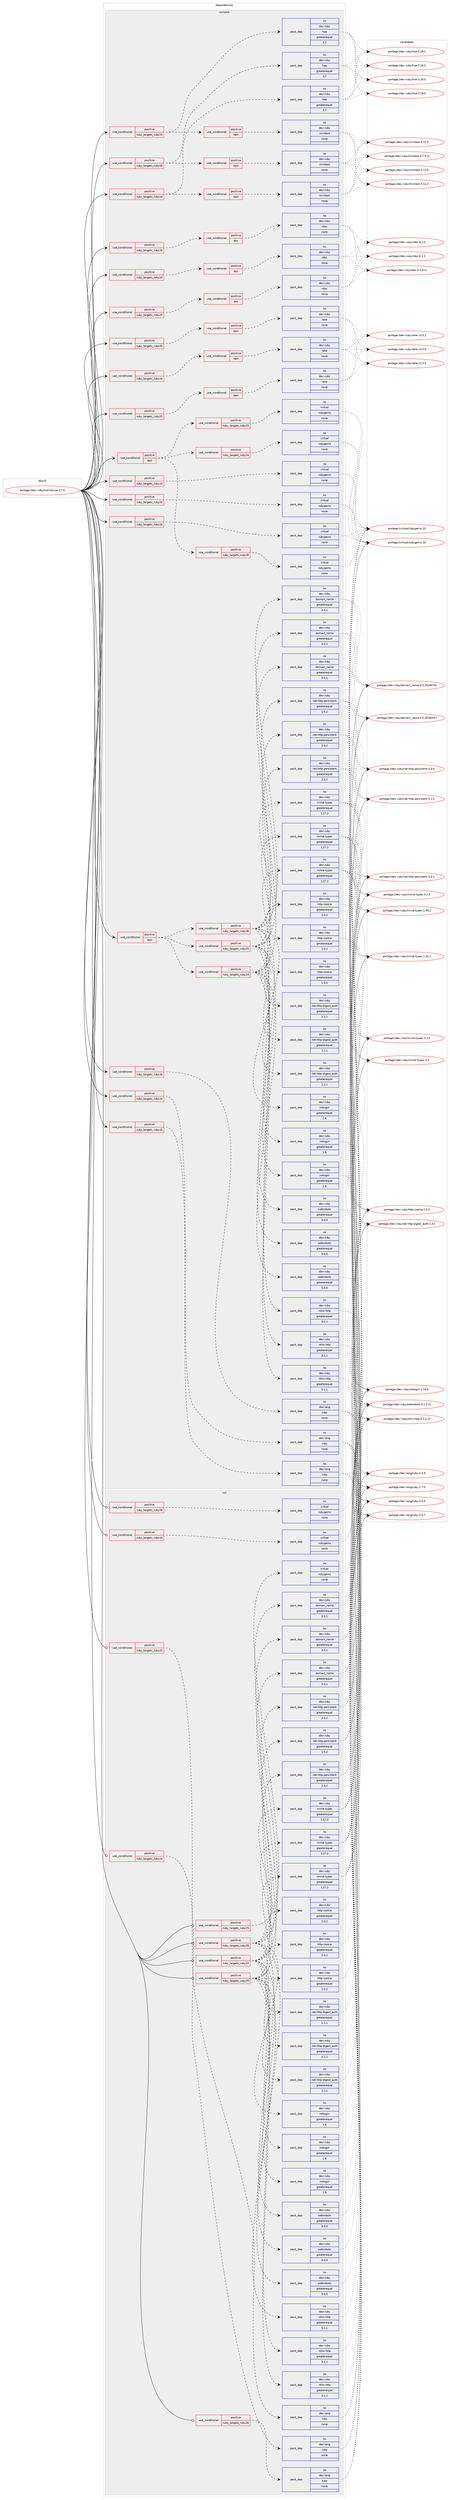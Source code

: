 digraph prolog {

# *************
# Graph options
# *************

newrank=true;
concentrate=true;
compound=true;
graph [rankdir=LR,fontname=Helvetica,fontsize=10,ranksep=1.5];#, ranksep=2.5, nodesep=0.2];
edge  [arrowhead=vee];
node  [fontname=Helvetica,fontsize=10];

# **********
# The ebuild
# **********

subgraph cluster_leftcol {
color=gray;
rank=same;
label=<<i>ebuild</i>>;
id [label="portage://dev-ruby/mechanize-2.7.6", color=red, width=4, href="../dev-ruby/mechanize-2.7.6.svg"];
}

# ****************
# The dependencies
# ****************

subgraph cluster_midcol {
color=gray;
label=<<i>dependencies</i>>;
subgraph cluster_compile {
fillcolor="#eeeeee";
style=filled;
label=<<i>compile</i>>;
subgraph cond82765 {
dependency347208 [label=<<TABLE BORDER="0" CELLBORDER="1" CELLSPACING="0" CELLPADDING="4"><TR><TD ROWSPAN="3" CELLPADDING="10">use_conditional</TD></TR><TR><TD>positive</TD></TR><TR><TD>ruby_targets_ruby24</TD></TR></TABLE>>, shape=none, color=red];
subgraph cond82766 {
dependency347209 [label=<<TABLE BORDER="0" CELLBORDER="1" CELLSPACING="0" CELLPADDING="4"><TR><TD ROWSPAN="3" CELLPADDING="10">use_conditional</TD></TR><TR><TD>positive</TD></TR><TR><TD>doc</TD></TR></TABLE>>, shape=none, color=red];
subgraph pack259648 {
dependency347210 [label=<<TABLE BORDER="0" CELLBORDER="1" CELLSPACING="0" CELLPADDING="4" WIDTH="220"><TR><TD ROWSPAN="6" CELLPADDING="30">pack_dep</TD></TR><TR><TD WIDTH="110">no</TD></TR><TR><TD>dev-ruby</TD></TR><TR><TD>rdoc</TD></TR><TR><TD>none</TD></TR><TR><TD></TD></TR></TABLE>>, shape=none, color=blue];
}
dependency347209:e -> dependency347210:w [weight=20,style="dashed",arrowhead="vee"];
}
dependency347208:e -> dependency347209:w [weight=20,style="dashed",arrowhead="vee"];
}
id:e -> dependency347208:w [weight=20,style="solid",arrowhead="vee"];
subgraph cond82767 {
dependency347211 [label=<<TABLE BORDER="0" CELLBORDER="1" CELLSPACING="0" CELLPADDING="4"><TR><TD ROWSPAN="3" CELLPADDING="10">use_conditional</TD></TR><TR><TD>positive</TD></TR><TR><TD>ruby_targets_ruby24</TD></TR></TABLE>>, shape=none, color=red];
subgraph cond82768 {
dependency347212 [label=<<TABLE BORDER="0" CELLBORDER="1" CELLSPACING="0" CELLPADDING="4"><TR><TD ROWSPAN="3" CELLPADDING="10">use_conditional</TD></TR><TR><TD>positive</TD></TR><TR><TD>test</TD></TR></TABLE>>, shape=none, color=red];
subgraph pack259649 {
dependency347213 [label=<<TABLE BORDER="0" CELLBORDER="1" CELLSPACING="0" CELLPADDING="4" WIDTH="220"><TR><TD ROWSPAN="6" CELLPADDING="30">pack_dep</TD></TR><TR><TD WIDTH="110">no</TD></TR><TR><TD>dev-ruby</TD></TR><TR><TD>rake</TD></TR><TR><TD>none</TD></TR><TR><TD></TD></TR></TABLE>>, shape=none, color=blue];
}
dependency347212:e -> dependency347213:w [weight=20,style="dashed",arrowhead="vee"];
}
dependency347211:e -> dependency347212:w [weight=20,style="dashed",arrowhead="vee"];
}
id:e -> dependency347211:w [weight=20,style="solid",arrowhead="vee"];
subgraph cond82769 {
dependency347214 [label=<<TABLE BORDER="0" CELLBORDER="1" CELLSPACING="0" CELLPADDING="4"><TR><TD ROWSPAN="3" CELLPADDING="10">use_conditional</TD></TR><TR><TD>positive</TD></TR><TR><TD>ruby_targets_ruby24</TD></TR></TABLE>>, shape=none, color=red];
subgraph pack259650 {
dependency347215 [label=<<TABLE BORDER="0" CELLBORDER="1" CELLSPACING="0" CELLPADDING="4" WIDTH="220"><TR><TD ROWSPAN="6" CELLPADDING="30">pack_dep</TD></TR><TR><TD WIDTH="110">no</TD></TR><TR><TD>dev-lang</TD></TR><TR><TD>ruby</TD></TR><TR><TD>none</TD></TR><TR><TD></TD></TR></TABLE>>, shape=none, color=blue];
}
dependency347214:e -> dependency347215:w [weight=20,style="dashed",arrowhead="vee"];
}
id:e -> dependency347214:w [weight=20,style="solid",arrowhead="vee"];
subgraph cond82770 {
dependency347216 [label=<<TABLE BORDER="0" CELLBORDER="1" CELLSPACING="0" CELLPADDING="4"><TR><TD ROWSPAN="3" CELLPADDING="10">use_conditional</TD></TR><TR><TD>positive</TD></TR><TR><TD>ruby_targets_ruby24</TD></TR></TABLE>>, shape=none, color=red];
subgraph pack259651 {
dependency347217 [label=<<TABLE BORDER="0" CELLBORDER="1" CELLSPACING="0" CELLPADDING="4" WIDTH="220"><TR><TD ROWSPAN="6" CELLPADDING="30">pack_dep</TD></TR><TR><TD WIDTH="110">no</TD></TR><TR><TD>dev-ruby</TD></TR><TR><TD>hoe</TD></TR><TR><TD>greaterequal</TD></TR><TR><TD>3.7</TD></TR></TABLE>>, shape=none, color=blue];
}
dependency347216:e -> dependency347217:w [weight=20,style="dashed",arrowhead="vee"];
subgraph cond82771 {
dependency347218 [label=<<TABLE BORDER="0" CELLBORDER="1" CELLSPACING="0" CELLPADDING="4"><TR><TD ROWSPAN="3" CELLPADDING="10">use_conditional</TD></TR><TR><TD>positive</TD></TR><TR><TD>test</TD></TR></TABLE>>, shape=none, color=red];
subgraph pack259652 {
dependency347219 [label=<<TABLE BORDER="0" CELLBORDER="1" CELLSPACING="0" CELLPADDING="4" WIDTH="220"><TR><TD ROWSPAN="6" CELLPADDING="30">pack_dep</TD></TR><TR><TD WIDTH="110">no</TD></TR><TR><TD>dev-ruby</TD></TR><TR><TD>minitest</TD></TR><TR><TD>none</TD></TR><TR><TD></TD></TR></TABLE>>, shape=none, color=blue];
}
dependency347218:e -> dependency347219:w [weight=20,style="dashed",arrowhead="vee"];
}
dependency347216:e -> dependency347218:w [weight=20,style="dashed",arrowhead="vee"];
}
id:e -> dependency347216:w [weight=20,style="solid",arrowhead="vee"];
subgraph cond82772 {
dependency347220 [label=<<TABLE BORDER="0" CELLBORDER="1" CELLSPACING="0" CELLPADDING="4"><TR><TD ROWSPAN="3" CELLPADDING="10">use_conditional</TD></TR><TR><TD>positive</TD></TR><TR><TD>ruby_targets_ruby24</TD></TR></TABLE>>, shape=none, color=red];
subgraph pack259653 {
dependency347221 [label=<<TABLE BORDER="0" CELLBORDER="1" CELLSPACING="0" CELLPADDING="4" WIDTH="220"><TR><TD ROWSPAN="6" CELLPADDING="30">pack_dep</TD></TR><TR><TD WIDTH="110">no</TD></TR><TR><TD>virtual</TD></TR><TR><TD>rubygems</TD></TR><TR><TD>none</TD></TR><TR><TD></TD></TR></TABLE>>, shape=none, color=blue];
}
dependency347220:e -> dependency347221:w [weight=20,style="dashed",arrowhead="vee"];
}
id:e -> dependency347220:w [weight=20,style="solid",arrowhead="vee"];
subgraph cond82773 {
dependency347222 [label=<<TABLE BORDER="0" CELLBORDER="1" CELLSPACING="0" CELLPADDING="4"><TR><TD ROWSPAN="3" CELLPADDING="10">use_conditional</TD></TR><TR><TD>positive</TD></TR><TR><TD>ruby_targets_ruby25</TD></TR></TABLE>>, shape=none, color=red];
subgraph cond82774 {
dependency347223 [label=<<TABLE BORDER="0" CELLBORDER="1" CELLSPACING="0" CELLPADDING="4"><TR><TD ROWSPAN="3" CELLPADDING="10">use_conditional</TD></TR><TR><TD>positive</TD></TR><TR><TD>doc</TD></TR></TABLE>>, shape=none, color=red];
subgraph pack259654 {
dependency347224 [label=<<TABLE BORDER="0" CELLBORDER="1" CELLSPACING="0" CELLPADDING="4" WIDTH="220"><TR><TD ROWSPAN="6" CELLPADDING="30">pack_dep</TD></TR><TR><TD WIDTH="110">no</TD></TR><TR><TD>dev-ruby</TD></TR><TR><TD>rdoc</TD></TR><TR><TD>none</TD></TR><TR><TD></TD></TR></TABLE>>, shape=none, color=blue];
}
dependency347223:e -> dependency347224:w [weight=20,style="dashed",arrowhead="vee"];
}
dependency347222:e -> dependency347223:w [weight=20,style="dashed",arrowhead="vee"];
}
id:e -> dependency347222:w [weight=20,style="solid",arrowhead="vee"];
subgraph cond82775 {
dependency347225 [label=<<TABLE BORDER="0" CELLBORDER="1" CELLSPACING="0" CELLPADDING="4"><TR><TD ROWSPAN="3" CELLPADDING="10">use_conditional</TD></TR><TR><TD>positive</TD></TR><TR><TD>ruby_targets_ruby25</TD></TR></TABLE>>, shape=none, color=red];
subgraph cond82776 {
dependency347226 [label=<<TABLE BORDER="0" CELLBORDER="1" CELLSPACING="0" CELLPADDING="4"><TR><TD ROWSPAN="3" CELLPADDING="10">use_conditional</TD></TR><TR><TD>positive</TD></TR><TR><TD>test</TD></TR></TABLE>>, shape=none, color=red];
subgraph pack259655 {
dependency347227 [label=<<TABLE BORDER="0" CELLBORDER="1" CELLSPACING="0" CELLPADDING="4" WIDTH="220"><TR><TD ROWSPAN="6" CELLPADDING="30">pack_dep</TD></TR><TR><TD WIDTH="110">no</TD></TR><TR><TD>dev-ruby</TD></TR><TR><TD>rake</TD></TR><TR><TD>none</TD></TR><TR><TD></TD></TR></TABLE>>, shape=none, color=blue];
}
dependency347226:e -> dependency347227:w [weight=20,style="dashed",arrowhead="vee"];
}
dependency347225:e -> dependency347226:w [weight=20,style="dashed",arrowhead="vee"];
}
id:e -> dependency347225:w [weight=20,style="solid",arrowhead="vee"];
subgraph cond82777 {
dependency347228 [label=<<TABLE BORDER="0" CELLBORDER="1" CELLSPACING="0" CELLPADDING="4"><TR><TD ROWSPAN="3" CELLPADDING="10">use_conditional</TD></TR><TR><TD>positive</TD></TR><TR><TD>ruby_targets_ruby25</TD></TR></TABLE>>, shape=none, color=red];
subgraph pack259656 {
dependency347229 [label=<<TABLE BORDER="0" CELLBORDER="1" CELLSPACING="0" CELLPADDING="4" WIDTH="220"><TR><TD ROWSPAN="6" CELLPADDING="30">pack_dep</TD></TR><TR><TD WIDTH="110">no</TD></TR><TR><TD>dev-lang</TD></TR><TR><TD>ruby</TD></TR><TR><TD>none</TD></TR><TR><TD></TD></TR></TABLE>>, shape=none, color=blue];
}
dependency347228:e -> dependency347229:w [weight=20,style="dashed",arrowhead="vee"];
}
id:e -> dependency347228:w [weight=20,style="solid",arrowhead="vee"];
subgraph cond82778 {
dependency347230 [label=<<TABLE BORDER="0" CELLBORDER="1" CELLSPACING="0" CELLPADDING="4"><TR><TD ROWSPAN="3" CELLPADDING="10">use_conditional</TD></TR><TR><TD>positive</TD></TR><TR><TD>ruby_targets_ruby25</TD></TR></TABLE>>, shape=none, color=red];
subgraph pack259657 {
dependency347231 [label=<<TABLE BORDER="0" CELLBORDER="1" CELLSPACING="0" CELLPADDING="4" WIDTH="220"><TR><TD ROWSPAN="6" CELLPADDING="30">pack_dep</TD></TR><TR><TD WIDTH="110">no</TD></TR><TR><TD>dev-ruby</TD></TR><TR><TD>hoe</TD></TR><TR><TD>greaterequal</TD></TR><TR><TD>3.7</TD></TR></TABLE>>, shape=none, color=blue];
}
dependency347230:e -> dependency347231:w [weight=20,style="dashed",arrowhead="vee"];
subgraph cond82779 {
dependency347232 [label=<<TABLE BORDER="0" CELLBORDER="1" CELLSPACING="0" CELLPADDING="4"><TR><TD ROWSPAN="3" CELLPADDING="10">use_conditional</TD></TR><TR><TD>positive</TD></TR><TR><TD>test</TD></TR></TABLE>>, shape=none, color=red];
subgraph pack259658 {
dependency347233 [label=<<TABLE BORDER="0" CELLBORDER="1" CELLSPACING="0" CELLPADDING="4" WIDTH="220"><TR><TD ROWSPAN="6" CELLPADDING="30">pack_dep</TD></TR><TR><TD WIDTH="110">no</TD></TR><TR><TD>dev-ruby</TD></TR><TR><TD>minitest</TD></TR><TR><TD>none</TD></TR><TR><TD></TD></TR></TABLE>>, shape=none, color=blue];
}
dependency347232:e -> dependency347233:w [weight=20,style="dashed",arrowhead="vee"];
}
dependency347230:e -> dependency347232:w [weight=20,style="dashed",arrowhead="vee"];
}
id:e -> dependency347230:w [weight=20,style="solid",arrowhead="vee"];
subgraph cond82780 {
dependency347234 [label=<<TABLE BORDER="0" CELLBORDER="1" CELLSPACING="0" CELLPADDING="4"><TR><TD ROWSPAN="3" CELLPADDING="10">use_conditional</TD></TR><TR><TD>positive</TD></TR><TR><TD>ruby_targets_ruby25</TD></TR></TABLE>>, shape=none, color=red];
subgraph pack259659 {
dependency347235 [label=<<TABLE BORDER="0" CELLBORDER="1" CELLSPACING="0" CELLPADDING="4" WIDTH="220"><TR><TD ROWSPAN="6" CELLPADDING="30">pack_dep</TD></TR><TR><TD WIDTH="110">no</TD></TR><TR><TD>virtual</TD></TR><TR><TD>rubygems</TD></TR><TR><TD>none</TD></TR><TR><TD></TD></TR></TABLE>>, shape=none, color=blue];
}
dependency347234:e -> dependency347235:w [weight=20,style="dashed",arrowhead="vee"];
}
id:e -> dependency347234:w [weight=20,style="solid",arrowhead="vee"];
subgraph cond82781 {
dependency347236 [label=<<TABLE BORDER="0" CELLBORDER="1" CELLSPACING="0" CELLPADDING="4"><TR><TD ROWSPAN="3" CELLPADDING="10">use_conditional</TD></TR><TR><TD>positive</TD></TR><TR><TD>ruby_targets_ruby26</TD></TR></TABLE>>, shape=none, color=red];
subgraph cond82782 {
dependency347237 [label=<<TABLE BORDER="0" CELLBORDER="1" CELLSPACING="0" CELLPADDING="4"><TR><TD ROWSPAN="3" CELLPADDING="10">use_conditional</TD></TR><TR><TD>positive</TD></TR><TR><TD>doc</TD></TR></TABLE>>, shape=none, color=red];
subgraph pack259660 {
dependency347238 [label=<<TABLE BORDER="0" CELLBORDER="1" CELLSPACING="0" CELLPADDING="4" WIDTH="220"><TR><TD ROWSPAN="6" CELLPADDING="30">pack_dep</TD></TR><TR><TD WIDTH="110">no</TD></TR><TR><TD>dev-ruby</TD></TR><TR><TD>rdoc</TD></TR><TR><TD>none</TD></TR><TR><TD></TD></TR></TABLE>>, shape=none, color=blue];
}
dependency347237:e -> dependency347238:w [weight=20,style="dashed",arrowhead="vee"];
}
dependency347236:e -> dependency347237:w [weight=20,style="dashed",arrowhead="vee"];
}
id:e -> dependency347236:w [weight=20,style="solid",arrowhead="vee"];
subgraph cond82783 {
dependency347239 [label=<<TABLE BORDER="0" CELLBORDER="1" CELLSPACING="0" CELLPADDING="4"><TR><TD ROWSPAN="3" CELLPADDING="10">use_conditional</TD></TR><TR><TD>positive</TD></TR><TR><TD>ruby_targets_ruby26</TD></TR></TABLE>>, shape=none, color=red];
subgraph cond82784 {
dependency347240 [label=<<TABLE BORDER="0" CELLBORDER="1" CELLSPACING="0" CELLPADDING="4"><TR><TD ROWSPAN="3" CELLPADDING="10">use_conditional</TD></TR><TR><TD>positive</TD></TR><TR><TD>test</TD></TR></TABLE>>, shape=none, color=red];
subgraph pack259661 {
dependency347241 [label=<<TABLE BORDER="0" CELLBORDER="1" CELLSPACING="0" CELLPADDING="4" WIDTH="220"><TR><TD ROWSPAN="6" CELLPADDING="30">pack_dep</TD></TR><TR><TD WIDTH="110">no</TD></TR><TR><TD>dev-ruby</TD></TR><TR><TD>rake</TD></TR><TR><TD>none</TD></TR><TR><TD></TD></TR></TABLE>>, shape=none, color=blue];
}
dependency347240:e -> dependency347241:w [weight=20,style="dashed",arrowhead="vee"];
}
dependency347239:e -> dependency347240:w [weight=20,style="dashed",arrowhead="vee"];
}
id:e -> dependency347239:w [weight=20,style="solid",arrowhead="vee"];
subgraph cond82785 {
dependency347242 [label=<<TABLE BORDER="0" CELLBORDER="1" CELLSPACING="0" CELLPADDING="4"><TR><TD ROWSPAN="3" CELLPADDING="10">use_conditional</TD></TR><TR><TD>positive</TD></TR><TR><TD>ruby_targets_ruby26</TD></TR></TABLE>>, shape=none, color=red];
subgraph pack259662 {
dependency347243 [label=<<TABLE BORDER="0" CELLBORDER="1" CELLSPACING="0" CELLPADDING="4" WIDTH="220"><TR><TD ROWSPAN="6" CELLPADDING="30">pack_dep</TD></TR><TR><TD WIDTH="110">no</TD></TR><TR><TD>dev-lang</TD></TR><TR><TD>ruby</TD></TR><TR><TD>none</TD></TR><TR><TD></TD></TR></TABLE>>, shape=none, color=blue];
}
dependency347242:e -> dependency347243:w [weight=20,style="dashed",arrowhead="vee"];
}
id:e -> dependency347242:w [weight=20,style="solid",arrowhead="vee"];
subgraph cond82786 {
dependency347244 [label=<<TABLE BORDER="0" CELLBORDER="1" CELLSPACING="0" CELLPADDING="4"><TR><TD ROWSPAN="3" CELLPADDING="10">use_conditional</TD></TR><TR><TD>positive</TD></TR><TR><TD>ruby_targets_ruby26</TD></TR></TABLE>>, shape=none, color=red];
subgraph pack259663 {
dependency347245 [label=<<TABLE BORDER="0" CELLBORDER="1" CELLSPACING="0" CELLPADDING="4" WIDTH="220"><TR><TD ROWSPAN="6" CELLPADDING="30">pack_dep</TD></TR><TR><TD WIDTH="110">no</TD></TR><TR><TD>dev-ruby</TD></TR><TR><TD>hoe</TD></TR><TR><TD>greaterequal</TD></TR><TR><TD>3.7</TD></TR></TABLE>>, shape=none, color=blue];
}
dependency347244:e -> dependency347245:w [weight=20,style="dashed",arrowhead="vee"];
subgraph cond82787 {
dependency347246 [label=<<TABLE BORDER="0" CELLBORDER="1" CELLSPACING="0" CELLPADDING="4"><TR><TD ROWSPAN="3" CELLPADDING="10">use_conditional</TD></TR><TR><TD>positive</TD></TR><TR><TD>test</TD></TR></TABLE>>, shape=none, color=red];
subgraph pack259664 {
dependency347247 [label=<<TABLE BORDER="0" CELLBORDER="1" CELLSPACING="0" CELLPADDING="4" WIDTH="220"><TR><TD ROWSPAN="6" CELLPADDING="30">pack_dep</TD></TR><TR><TD WIDTH="110">no</TD></TR><TR><TD>dev-ruby</TD></TR><TR><TD>minitest</TD></TR><TR><TD>none</TD></TR><TR><TD></TD></TR></TABLE>>, shape=none, color=blue];
}
dependency347246:e -> dependency347247:w [weight=20,style="dashed",arrowhead="vee"];
}
dependency347244:e -> dependency347246:w [weight=20,style="dashed",arrowhead="vee"];
}
id:e -> dependency347244:w [weight=20,style="solid",arrowhead="vee"];
subgraph cond82788 {
dependency347248 [label=<<TABLE BORDER="0" CELLBORDER="1" CELLSPACING="0" CELLPADDING="4"><TR><TD ROWSPAN="3" CELLPADDING="10">use_conditional</TD></TR><TR><TD>positive</TD></TR><TR><TD>ruby_targets_ruby26</TD></TR></TABLE>>, shape=none, color=red];
subgraph pack259665 {
dependency347249 [label=<<TABLE BORDER="0" CELLBORDER="1" CELLSPACING="0" CELLPADDING="4" WIDTH="220"><TR><TD ROWSPAN="6" CELLPADDING="30">pack_dep</TD></TR><TR><TD WIDTH="110">no</TD></TR><TR><TD>virtual</TD></TR><TR><TD>rubygems</TD></TR><TR><TD>none</TD></TR><TR><TD></TD></TR></TABLE>>, shape=none, color=blue];
}
dependency347248:e -> dependency347249:w [weight=20,style="dashed",arrowhead="vee"];
}
id:e -> dependency347248:w [weight=20,style="solid",arrowhead="vee"];
subgraph cond82789 {
dependency347250 [label=<<TABLE BORDER="0" CELLBORDER="1" CELLSPACING="0" CELLPADDING="4"><TR><TD ROWSPAN="3" CELLPADDING="10">use_conditional</TD></TR><TR><TD>positive</TD></TR><TR><TD>test</TD></TR></TABLE>>, shape=none, color=red];
subgraph cond82790 {
dependency347251 [label=<<TABLE BORDER="0" CELLBORDER="1" CELLSPACING="0" CELLPADDING="4"><TR><TD ROWSPAN="3" CELLPADDING="10">use_conditional</TD></TR><TR><TD>positive</TD></TR><TR><TD>ruby_targets_ruby24</TD></TR></TABLE>>, shape=none, color=red];
subgraph pack259666 {
dependency347252 [label=<<TABLE BORDER="0" CELLBORDER="1" CELLSPACING="0" CELLPADDING="4" WIDTH="220"><TR><TD ROWSPAN="6" CELLPADDING="30">pack_dep</TD></TR><TR><TD WIDTH="110">no</TD></TR><TR><TD>dev-ruby</TD></TR><TR><TD>nokogiri</TD></TR><TR><TD>greaterequal</TD></TR><TR><TD>1.6</TD></TR></TABLE>>, shape=none, color=blue];
}
dependency347251:e -> dependency347252:w [weight=20,style="dashed",arrowhead="vee"];
subgraph pack259667 {
dependency347253 [label=<<TABLE BORDER="0" CELLBORDER="1" CELLSPACING="0" CELLPADDING="4" WIDTH="220"><TR><TD ROWSPAN="6" CELLPADDING="30">pack_dep</TD></TR><TR><TD WIDTH="110">no</TD></TR><TR><TD>dev-ruby</TD></TR><TR><TD>net-http-digest_auth</TD></TR><TR><TD>greaterequal</TD></TR><TR><TD>1.1.1</TD></TR></TABLE>>, shape=none, color=blue];
}
dependency347251:e -> dependency347253:w [weight=20,style="dashed",arrowhead="vee"];
subgraph pack259668 {
dependency347254 [label=<<TABLE BORDER="0" CELLBORDER="1" CELLSPACING="0" CELLPADDING="4" WIDTH="220"><TR><TD ROWSPAN="6" CELLPADDING="30">pack_dep</TD></TR><TR><TD WIDTH="110">no</TD></TR><TR><TD>dev-ruby</TD></TR><TR><TD>net-http-persistent</TD></TR><TR><TD>greaterequal</TD></TR><TR><TD>2.5.2</TD></TR></TABLE>>, shape=none, color=blue];
}
dependency347251:e -> dependency347254:w [weight=20,style="dashed",arrowhead="vee"];
subgraph pack259669 {
dependency347255 [label=<<TABLE BORDER="0" CELLBORDER="1" CELLSPACING="0" CELLPADDING="4" WIDTH="220"><TR><TD ROWSPAN="6" CELLPADDING="30">pack_dep</TD></TR><TR><TD WIDTH="110">no</TD></TR><TR><TD>dev-ruby</TD></TR><TR><TD>ntlm-http</TD></TR><TR><TD>greaterequal</TD></TR><TR><TD>0.1.1</TD></TR></TABLE>>, shape=none, color=blue];
}
dependency347251:e -> dependency347255:w [weight=20,style="dashed",arrowhead="vee"];
subgraph pack259670 {
dependency347256 [label=<<TABLE BORDER="0" CELLBORDER="1" CELLSPACING="0" CELLPADDING="4" WIDTH="220"><TR><TD ROWSPAN="6" CELLPADDING="30">pack_dep</TD></TR><TR><TD WIDTH="110">no</TD></TR><TR><TD>dev-ruby</TD></TR><TR><TD>webrobots</TD></TR><TR><TD>greaterequal</TD></TR><TR><TD>0.0.9</TD></TR></TABLE>>, shape=none, color=blue];
}
dependency347251:e -> dependency347256:w [weight=20,style="dashed",arrowhead="vee"];
subgraph pack259671 {
dependency347257 [label=<<TABLE BORDER="0" CELLBORDER="1" CELLSPACING="0" CELLPADDING="4" WIDTH="220"><TR><TD ROWSPAN="6" CELLPADDING="30">pack_dep</TD></TR><TR><TD WIDTH="110">no</TD></TR><TR><TD>dev-ruby</TD></TR><TR><TD>http-cookie</TD></TR><TR><TD>greaterequal</TD></TR><TR><TD>1.0.2</TD></TR></TABLE>>, shape=none, color=blue];
}
dependency347251:e -> dependency347257:w [weight=20,style="dashed",arrowhead="vee"];
subgraph pack259672 {
dependency347258 [label=<<TABLE BORDER="0" CELLBORDER="1" CELLSPACING="0" CELLPADDING="4" WIDTH="220"><TR><TD ROWSPAN="6" CELLPADDING="30">pack_dep</TD></TR><TR><TD WIDTH="110">no</TD></TR><TR><TD>dev-ruby</TD></TR><TR><TD>mime-types</TD></TR><TR><TD>greaterequal</TD></TR><TR><TD>1.17.2</TD></TR></TABLE>>, shape=none, color=blue];
}
dependency347251:e -> dependency347258:w [weight=20,style="dashed",arrowhead="vee"];
subgraph pack259673 {
dependency347259 [label=<<TABLE BORDER="0" CELLBORDER="1" CELLSPACING="0" CELLPADDING="4" WIDTH="220"><TR><TD ROWSPAN="6" CELLPADDING="30">pack_dep</TD></TR><TR><TD WIDTH="110">no</TD></TR><TR><TD>dev-ruby</TD></TR><TR><TD>domain_name</TD></TR><TR><TD>greaterequal</TD></TR><TR><TD>0.5.1</TD></TR></TABLE>>, shape=none, color=blue];
}
dependency347251:e -> dependency347259:w [weight=20,style="dashed",arrowhead="vee"];
}
dependency347250:e -> dependency347251:w [weight=20,style="dashed",arrowhead="vee"];
subgraph cond82791 {
dependency347260 [label=<<TABLE BORDER="0" CELLBORDER="1" CELLSPACING="0" CELLPADDING="4"><TR><TD ROWSPAN="3" CELLPADDING="10">use_conditional</TD></TR><TR><TD>positive</TD></TR><TR><TD>ruby_targets_ruby25</TD></TR></TABLE>>, shape=none, color=red];
subgraph pack259674 {
dependency347261 [label=<<TABLE BORDER="0" CELLBORDER="1" CELLSPACING="0" CELLPADDING="4" WIDTH="220"><TR><TD ROWSPAN="6" CELLPADDING="30">pack_dep</TD></TR><TR><TD WIDTH="110">no</TD></TR><TR><TD>dev-ruby</TD></TR><TR><TD>nokogiri</TD></TR><TR><TD>greaterequal</TD></TR><TR><TD>1.6</TD></TR></TABLE>>, shape=none, color=blue];
}
dependency347260:e -> dependency347261:w [weight=20,style="dashed",arrowhead="vee"];
subgraph pack259675 {
dependency347262 [label=<<TABLE BORDER="0" CELLBORDER="1" CELLSPACING="0" CELLPADDING="4" WIDTH="220"><TR><TD ROWSPAN="6" CELLPADDING="30">pack_dep</TD></TR><TR><TD WIDTH="110">no</TD></TR><TR><TD>dev-ruby</TD></TR><TR><TD>net-http-digest_auth</TD></TR><TR><TD>greaterequal</TD></TR><TR><TD>1.1.1</TD></TR></TABLE>>, shape=none, color=blue];
}
dependency347260:e -> dependency347262:w [weight=20,style="dashed",arrowhead="vee"];
subgraph pack259676 {
dependency347263 [label=<<TABLE BORDER="0" CELLBORDER="1" CELLSPACING="0" CELLPADDING="4" WIDTH="220"><TR><TD ROWSPAN="6" CELLPADDING="30">pack_dep</TD></TR><TR><TD WIDTH="110">no</TD></TR><TR><TD>dev-ruby</TD></TR><TR><TD>net-http-persistent</TD></TR><TR><TD>greaterequal</TD></TR><TR><TD>2.5.2</TD></TR></TABLE>>, shape=none, color=blue];
}
dependency347260:e -> dependency347263:w [weight=20,style="dashed",arrowhead="vee"];
subgraph pack259677 {
dependency347264 [label=<<TABLE BORDER="0" CELLBORDER="1" CELLSPACING="0" CELLPADDING="4" WIDTH="220"><TR><TD ROWSPAN="6" CELLPADDING="30">pack_dep</TD></TR><TR><TD WIDTH="110">no</TD></TR><TR><TD>dev-ruby</TD></TR><TR><TD>ntlm-http</TD></TR><TR><TD>greaterequal</TD></TR><TR><TD>0.1.1</TD></TR></TABLE>>, shape=none, color=blue];
}
dependency347260:e -> dependency347264:w [weight=20,style="dashed",arrowhead="vee"];
subgraph pack259678 {
dependency347265 [label=<<TABLE BORDER="0" CELLBORDER="1" CELLSPACING="0" CELLPADDING="4" WIDTH="220"><TR><TD ROWSPAN="6" CELLPADDING="30">pack_dep</TD></TR><TR><TD WIDTH="110">no</TD></TR><TR><TD>dev-ruby</TD></TR><TR><TD>webrobots</TD></TR><TR><TD>greaterequal</TD></TR><TR><TD>0.0.9</TD></TR></TABLE>>, shape=none, color=blue];
}
dependency347260:e -> dependency347265:w [weight=20,style="dashed",arrowhead="vee"];
subgraph pack259679 {
dependency347266 [label=<<TABLE BORDER="0" CELLBORDER="1" CELLSPACING="0" CELLPADDING="4" WIDTH="220"><TR><TD ROWSPAN="6" CELLPADDING="30">pack_dep</TD></TR><TR><TD WIDTH="110">no</TD></TR><TR><TD>dev-ruby</TD></TR><TR><TD>http-cookie</TD></TR><TR><TD>greaterequal</TD></TR><TR><TD>1.0.2</TD></TR></TABLE>>, shape=none, color=blue];
}
dependency347260:e -> dependency347266:w [weight=20,style="dashed",arrowhead="vee"];
subgraph pack259680 {
dependency347267 [label=<<TABLE BORDER="0" CELLBORDER="1" CELLSPACING="0" CELLPADDING="4" WIDTH="220"><TR><TD ROWSPAN="6" CELLPADDING="30">pack_dep</TD></TR><TR><TD WIDTH="110">no</TD></TR><TR><TD>dev-ruby</TD></TR><TR><TD>mime-types</TD></TR><TR><TD>greaterequal</TD></TR><TR><TD>1.17.2</TD></TR></TABLE>>, shape=none, color=blue];
}
dependency347260:e -> dependency347267:w [weight=20,style="dashed",arrowhead="vee"];
subgraph pack259681 {
dependency347268 [label=<<TABLE BORDER="0" CELLBORDER="1" CELLSPACING="0" CELLPADDING="4" WIDTH="220"><TR><TD ROWSPAN="6" CELLPADDING="30">pack_dep</TD></TR><TR><TD WIDTH="110">no</TD></TR><TR><TD>dev-ruby</TD></TR><TR><TD>domain_name</TD></TR><TR><TD>greaterequal</TD></TR><TR><TD>0.5.1</TD></TR></TABLE>>, shape=none, color=blue];
}
dependency347260:e -> dependency347268:w [weight=20,style="dashed",arrowhead="vee"];
}
dependency347250:e -> dependency347260:w [weight=20,style="dashed",arrowhead="vee"];
subgraph cond82792 {
dependency347269 [label=<<TABLE BORDER="0" CELLBORDER="1" CELLSPACING="0" CELLPADDING="4"><TR><TD ROWSPAN="3" CELLPADDING="10">use_conditional</TD></TR><TR><TD>positive</TD></TR><TR><TD>ruby_targets_ruby26</TD></TR></TABLE>>, shape=none, color=red];
subgraph pack259682 {
dependency347270 [label=<<TABLE BORDER="0" CELLBORDER="1" CELLSPACING="0" CELLPADDING="4" WIDTH="220"><TR><TD ROWSPAN="6" CELLPADDING="30">pack_dep</TD></TR><TR><TD WIDTH="110">no</TD></TR><TR><TD>dev-ruby</TD></TR><TR><TD>nokogiri</TD></TR><TR><TD>greaterequal</TD></TR><TR><TD>1.6</TD></TR></TABLE>>, shape=none, color=blue];
}
dependency347269:e -> dependency347270:w [weight=20,style="dashed",arrowhead="vee"];
subgraph pack259683 {
dependency347271 [label=<<TABLE BORDER="0" CELLBORDER="1" CELLSPACING="0" CELLPADDING="4" WIDTH="220"><TR><TD ROWSPAN="6" CELLPADDING="30">pack_dep</TD></TR><TR><TD WIDTH="110">no</TD></TR><TR><TD>dev-ruby</TD></TR><TR><TD>net-http-digest_auth</TD></TR><TR><TD>greaterequal</TD></TR><TR><TD>1.1.1</TD></TR></TABLE>>, shape=none, color=blue];
}
dependency347269:e -> dependency347271:w [weight=20,style="dashed",arrowhead="vee"];
subgraph pack259684 {
dependency347272 [label=<<TABLE BORDER="0" CELLBORDER="1" CELLSPACING="0" CELLPADDING="4" WIDTH="220"><TR><TD ROWSPAN="6" CELLPADDING="30">pack_dep</TD></TR><TR><TD WIDTH="110">no</TD></TR><TR><TD>dev-ruby</TD></TR><TR><TD>net-http-persistent</TD></TR><TR><TD>greaterequal</TD></TR><TR><TD>2.5.2</TD></TR></TABLE>>, shape=none, color=blue];
}
dependency347269:e -> dependency347272:w [weight=20,style="dashed",arrowhead="vee"];
subgraph pack259685 {
dependency347273 [label=<<TABLE BORDER="0" CELLBORDER="1" CELLSPACING="0" CELLPADDING="4" WIDTH="220"><TR><TD ROWSPAN="6" CELLPADDING="30">pack_dep</TD></TR><TR><TD WIDTH="110">no</TD></TR><TR><TD>dev-ruby</TD></TR><TR><TD>ntlm-http</TD></TR><TR><TD>greaterequal</TD></TR><TR><TD>0.1.1</TD></TR></TABLE>>, shape=none, color=blue];
}
dependency347269:e -> dependency347273:w [weight=20,style="dashed",arrowhead="vee"];
subgraph pack259686 {
dependency347274 [label=<<TABLE BORDER="0" CELLBORDER="1" CELLSPACING="0" CELLPADDING="4" WIDTH="220"><TR><TD ROWSPAN="6" CELLPADDING="30">pack_dep</TD></TR><TR><TD WIDTH="110">no</TD></TR><TR><TD>dev-ruby</TD></TR><TR><TD>webrobots</TD></TR><TR><TD>greaterequal</TD></TR><TR><TD>0.0.9</TD></TR></TABLE>>, shape=none, color=blue];
}
dependency347269:e -> dependency347274:w [weight=20,style="dashed",arrowhead="vee"];
subgraph pack259687 {
dependency347275 [label=<<TABLE BORDER="0" CELLBORDER="1" CELLSPACING="0" CELLPADDING="4" WIDTH="220"><TR><TD ROWSPAN="6" CELLPADDING="30">pack_dep</TD></TR><TR><TD WIDTH="110">no</TD></TR><TR><TD>dev-ruby</TD></TR><TR><TD>http-cookie</TD></TR><TR><TD>greaterequal</TD></TR><TR><TD>1.0.2</TD></TR></TABLE>>, shape=none, color=blue];
}
dependency347269:e -> dependency347275:w [weight=20,style="dashed",arrowhead="vee"];
subgraph pack259688 {
dependency347276 [label=<<TABLE BORDER="0" CELLBORDER="1" CELLSPACING="0" CELLPADDING="4" WIDTH="220"><TR><TD ROWSPAN="6" CELLPADDING="30">pack_dep</TD></TR><TR><TD WIDTH="110">no</TD></TR><TR><TD>dev-ruby</TD></TR><TR><TD>mime-types</TD></TR><TR><TD>greaterequal</TD></TR><TR><TD>1.17.2</TD></TR></TABLE>>, shape=none, color=blue];
}
dependency347269:e -> dependency347276:w [weight=20,style="dashed",arrowhead="vee"];
subgraph pack259689 {
dependency347277 [label=<<TABLE BORDER="0" CELLBORDER="1" CELLSPACING="0" CELLPADDING="4" WIDTH="220"><TR><TD ROWSPAN="6" CELLPADDING="30">pack_dep</TD></TR><TR><TD WIDTH="110">no</TD></TR><TR><TD>dev-ruby</TD></TR><TR><TD>domain_name</TD></TR><TR><TD>greaterequal</TD></TR><TR><TD>0.5.1</TD></TR></TABLE>>, shape=none, color=blue];
}
dependency347269:e -> dependency347277:w [weight=20,style="dashed",arrowhead="vee"];
}
dependency347250:e -> dependency347269:w [weight=20,style="dashed",arrowhead="vee"];
}
id:e -> dependency347250:w [weight=20,style="solid",arrowhead="vee"];
subgraph cond82793 {
dependency347278 [label=<<TABLE BORDER="0" CELLBORDER="1" CELLSPACING="0" CELLPADDING="4"><TR><TD ROWSPAN="3" CELLPADDING="10">use_conditional</TD></TR><TR><TD>positive</TD></TR><TR><TD>test</TD></TR></TABLE>>, shape=none, color=red];
subgraph cond82794 {
dependency347279 [label=<<TABLE BORDER="0" CELLBORDER="1" CELLSPACING="0" CELLPADDING="4"><TR><TD ROWSPAN="3" CELLPADDING="10">use_conditional</TD></TR><TR><TD>positive</TD></TR><TR><TD>ruby_targets_ruby24</TD></TR></TABLE>>, shape=none, color=red];
subgraph pack259690 {
dependency347280 [label=<<TABLE BORDER="0" CELLBORDER="1" CELLSPACING="0" CELLPADDING="4" WIDTH="220"><TR><TD ROWSPAN="6" CELLPADDING="30">pack_dep</TD></TR><TR><TD WIDTH="110">no</TD></TR><TR><TD>virtual</TD></TR><TR><TD>rubygems</TD></TR><TR><TD>none</TD></TR><TR><TD></TD></TR></TABLE>>, shape=none, color=blue];
}
dependency347279:e -> dependency347280:w [weight=20,style="dashed",arrowhead="vee"];
}
dependency347278:e -> dependency347279:w [weight=20,style="dashed",arrowhead="vee"];
subgraph cond82795 {
dependency347281 [label=<<TABLE BORDER="0" CELLBORDER="1" CELLSPACING="0" CELLPADDING="4"><TR><TD ROWSPAN="3" CELLPADDING="10">use_conditional</TD></TR><TR><TD>positive</TD></TR><TR><TD>ruby_targets_ruby25</TD></TR></TABLE>>, shape=none, color=red];
subgraph pack259691 {
dependency347282 [label=<<TABLE BORDER="0" CELLBORDER="1" CELLSPACING="0" CELLPADDING="4" WIDTH="220"><TR><TD ROWSPAN="6" CELLPADDING="30">pack_dep</TD></TR><TR><TD WIDTH="110">no</TD></TR><TR><TD>virtual</TD></TR><TR><TD>rubygems</TD></TR><TR><TD>none</TD></TR><TR><TD></TD></TR></TABLE>>, shape=none, color=blue];
}
dependency347281:e -> dependency347282:w [weight=20,style="dashed",arrowhead="vee"];
}
dependency347278:e -> dependency347281:w [weight=20,style="dashed",arrowhead="vee"];
subgraph cond82796 {
dependency347283 [label=<<TABLE BORDER="0" CELLBORDER="1" CELLSPACING="0" CELLPADDING="4"><TR><TD ROWSPAN="3" CELLPADDING="10">use_conditional</TD></TR><TR><TD>positive</TD></TR><TR><TD>ruby_targets_ruby26</TD></TR></TABLE>>, shape=none, color=red];
subgraph pack259692 {
dependency347284 [label=<<TABLE BORDER="0" CELLBORDER="1" CELLSPACING="0" CELLPADDING="4" WIDTH="220"><TR><TD ROWSPAN="6" CELLPADDING="30">pack_dep</TD></TR><TR><TD WIDTH="110">no</TD></TR><TR><TD>virtual</TD></TR><TR><TD>rubygems</TD></TR><TR><TD>none</TD></TR><TR><TD></TD></TR></TABLE>>, shape=none, color=blue];
}
dependency347283:e -> dependency347284:w [weight=20,style="dashed",arrowhead="vee"];
}
dependency347278:e -> dependency347283:w [weight=20,style="dashed",arrowhead="vee"];
}
id:e -> dependency347278:w [weight=20,style="solid",arrowhead="vee"];
}
subgraph cluster_compileandrun {
fillcolor="#eeeeee";
style=filled;
label=<<i>compile and run</i>>;
}
subgraph cluster_run {
fillcolor="#eeeeee";
style=filled;
label=<<i>run</i>>;
subgraph cond82797 {
dependency347285 [label=<<TABLE BORDER="0" CELLBORDER="1" CELLSPACING="0" CELLPADDING="4"><TR><TD ROWSPAN="3" CELLPADDING="10">use_conditional</TD></TR><TR><TD>positive</TD></TR><TR><TD>ruby_targets_ruby24</TD></TR></TABLE>>, shape=none, color=red];
subgraph pack259693 {
dependency347286 [label=<<TABLE BORDER="0" CELLBORDER="1" CELLSPACING="0" CELLPADDING="4" WIDTH="220"><TR><TD ROWSPAN="6" CELLPADDING="30">pack_dep</TD></TR><TR><TD WIDTH="110">no</TD></TR><TR><TD>dev-lang</TD></TR><TR><TD>ruby</TD></TR><TR><TD>none</TD></TR><TR><TD></TD></TR></TABLE>>, shape=none, color=blue];
}
dependency347285:e -> dependency347286:w [weight=20,style="dashed",arrowhead="vee"];
}
id:e -> dependency347285:w [weight=20,style="solid",arrowhead="odot"];
subgraph cond82798 {
dependency347287 [label=<<TABLE BORDER="0" CELLBORDER="1" CELLSPACING="0" CELLPADDING="4"><TR><TD ROWSPAN="3" CELLPADDING="10">use_conditional</TD></TR><TR><TD>positive</TD></TR><TR><TD>ruby_targets_ruby24</TD></TR></TABLE>>, shape=none, color=red];
subgraph pack259694 {
dependency347288 [label=<<TABLE BORDER="0" CELLBORDER="1" CELLSPACING="0" CELLPADDING="4" WIDTH="220"><TR><TD ROWSPAN="6" CELLPADDING="30">pack_dep</TD></TR><TR><TD WIDTH="110">no</TD></TR><TR><TD>dev-ruby</TD></TR><TR><TD>nokogiri</TD></TR><TR><TD>greaterequal</TD></TR><TR><TD>1.6</TD></TR></TABLE>>, shape=none, color=blue];
}
dependency347287:e -> dependency347288:w [weight=20,style="dashed",arrowhead="vee"];
subgraph pack259695 {
dependency347289 [label=<<TABLE BORDER="0" CELLBORDER="1" CELLSPACING="0" CELLPADDING="4" WIDTH="220"><TR><TD ROWSPAN="6" CELLPADDING="30">pack_dep</TD></TR><TR><TD WIDTH="110">no</TD></TR><TR><TD>dev-ruby</TD></TR><TR><TD>net-http-digest_auth</TD></TR><TR><TD>greaterequal</TD></TR><TR><TD>1.1.1</TD></TR></TABLE>>, shape=none, color=blue];
}
dependency347287:e -> dependency347289:w [weight=20,style="dashed",arrowhead="vee"];
subgraph pack259696 {
dependency347290 [label=<<TABLE BORDER="0" CELLBORDER="1" CELLSPACING="0" CELLPADDING="4" WIDTH="220"><TR><TD ROWSPAN="6" CELLPADDING="30">pack_dep</TD></TR><TR><TD WIDTH="110">no</TD></TR><TR><TD>dev-ruby</TD></TR><TR><TD>net-http-persistent</TD></TR><TR><TD>greaterequal</TD></TR><TR><TD>2.5.2</TD></TR></TABLE>>, shape=none, color=blue];
}
dependency347287:e -> dependency347290:w [weight=20,style="dashed",arrowhead="vee"];
subgraph pack259697 {
dependency347291 [label=<<TABLE BORDER="0" CELLBORDER="1" CELLSPACING="0" CELLPADDING="4" WIDTH="220"><TR><TD ROWSPAN="6" CELLPADDING="30">pack_dep</TD></TR><TR><TD WIDTH="110">no</TD></TR><TR><TD>dev-ruby</TD></TR><TR><TD>ntlm-http</TD></TR><TR><TD>greaterequal</TD></TR><TR><TD>0.1.1</TD></TR></TABLE>>, shape=none, color=blue];
}
dependency347287:e -> dependency347291:w [weight=20,style="dashed",arrowhead="vee"];
subgraph pack259698 {
dependency347292 [label=<<TABLE BORDER="0" CELLBORDER="1" CELLSPACING="0" CELLPADDING="4" WIDTH="220"><TR><TD ROWSPAN="6" CELLPADDING="30">pack_dep</TD></TR><TR><TD WIDTH="110">no</TD></TR><TR><TD>dev-ruby</TD></TR><TR><TD>webrobots</TD></TR><TR><TD>greaterequal</TD></TR><TR><TD>0.0.9</TD></TR></TABLE>>, shape=none, color=blue];
}
dependency347287:e -> dependency347292:w [weight=20,style="dashed",arrowhead="vee"];
subgraph pack259699 {
dependency347293 [label=<<TABLE BORDER="0" CELLBORDER="1" CELLSPACING="0" CELLPADDING="4" WIDTH="220"><TR><TD ROWSPAN="6" CELLPADDING="30">pack_dep</TD></TR><TR><TD WIDTH="110">no</TD></TR><TR><TD>dev-ruby</TD></TR><TR><TD>http-cookie</TD></TR><TR><TD>greaterequal</TD></TR><TR><TD>1.0.2</TD></TR></TABLE>>, shape=none, color=blue];
}
dependency347287:e -> dependency347293:w [weight=20,style="dashed",arrowhead="vee"];
subgraph pack259700 {
dependency347294 [label=<<TABLE BORDER="0" CELLBORDER="1" CELLSPACING="0" CELLPADDING="4" WIDTH="220"><TR><TD ROWSPAN="6" CELLPADDING="30">pack_dep</TD></TR><TR><TD WIDTH="110">no</TD></TR><TR><TD>dev-ruby</TD></TR><TR><TD>mime-types</TD></TR><TR><TD>greaterequal</TD></TR><TR><TD>1.17.2</TD></TR></TABLE>>, shape=none, color=blue];
}
dependency347287:e -> dependency347294:w [weight=20,style="dashed",arrowhead="vee"];
subgraph pack259701 {
dependency347295 [label=<<TABLE BORDER="0" CELLBORDER="1" CELLSPACING="0" CELLPADDING="4" WIDTH="220"><TR><TD ROWSPAN="6" CELLPADDING="30">pack_dep</TD></TR><TR><TD WIDTH="110">no</TD></TR><TR><TD>dev-ruby</TD></TR><TR><TD>domain_name</TD></TR><TR><TD>greaterequal</TD></TR><TR><TD>0.5.1</TD></TR></TABLE>>, shape=none, color=blue];
}
dependency347287:e -> dependency347295:w [weight=20,style="dashed",arrowhead="vee"];
}
id:e -> dependency347287:w [weight=20,style="solid",arrowhead="odot"];
subgraph cond82799 {
dependency347296 [label=<<TABLE BORDER="0" CELLBORDER="1" CELLSPACING="0" CELLPADDING="4"><TR><TD ROWSPAN="3" CELLPADDING="10">use_conditional</TD></TR><TR><TD>positive</TD></TR><TR><TD>ruby_targets_ruby24</TD></TR></TABLE>>, shape=none, color=red];
subgraph pack259702 {
dependency347297 [label=<<TABLE BORDER="0" CELLBORDER="1" CELLSPACING="0" CELLPADDING="4" WIDTH="220"><TR><TD ROWSPAN="6" CELLPADDING="30">pack_dep</TD></TR><TR><TD WIDTH="110">no</TD></TR><TR><TD>virtual</TD></TR><TR><TD>rubygems</TD></TR><TR><TD>none</TD></TR><TR><TD></TD></TR></TABLE>>, shape=none, color=blue];
}
dependency347296:e -> dependency347297:w [weight=20,style="dashed",arrowhead="vee"];
}
id:e -> dependency347296:w [weight=20,style="solid",arrowhead="odot"];
subgraph cond82800 {
dependency347298 [label=<<TABLE BORDER="0" CELLBORDER="1" CELLSPACING="0" CELLPADDING="4"><TR><TD ROWSPAN="3" CELLPADDING="10">use_conditional</TD></TR><TR><TD>positive</TD></TR><TR><TD>ruby_targets_ruby25</TD></TR></TABLE>>, shape=none, color=red];
subgraph pack259703 {
dependency347299 [label=<<TABLE BORDER="0" CELLBORDER="1" CELLSPACING="0" CELLPADDING="4" WIDTH="220"><TR><TD ROWSPAN="6" CELLPADDING="30">pack_dep</TD></TR><TR><TD WIDTH="110">no</TD></TR><TR><TD>dev-lang</TD></TR><TR><TD>ruby</TD></TR><TR><TD>none</TD></TR><TR><TD></TD></TR></TABLE>>, shape=none, color=blue];
}
dependency347298:e -> dependency347299:w [weight=20,style="dashed",arrowhead="vee"];
}
id:e -> dependency347298:w [weight=20,style="solid",arrowhead="odot"];
subgraph cond82801 {
dependency347300 [label=<<TABLE BORDER="0" CELLBORDER="1" CELLSPACING="0" CELLPADDING="4"><TR><TD ROWSPAN="3" CELLPADDING="10">use_conditional</TD></TR><TR><TD>positive</TD></TR><TR><TD>ruby_targets_ruby25</TD></TR></TABLE>>, shape=none, color=red];
subgraph pack259704 {
dependency347301 [label=<<TABLE BORDER="0" CELLBORDER="1" CELLSPACING="0" CELLPADDING="4" WIDTH="220"><TR><TD ROWSPAN="6" CELLPADDING="30">pack_dep</TD></TR><TR><TD WIDTH="110">no</TD></TR><TR><TD>dev-ruby</TD></TR><TR><TD>nokogiri</TD></TR><TR><TD>greaterequal</TD></TR><TR><TD>1.6</TD></TR></TABLE>>, shape=none, color=blue];
}
dependency347300:e -> dependency347301:w [weight=20,style="dashed",arrowhead="vee"];
subgraph pack259705 {
dependency347302 [label=<<TABLE BORDER="0" CELLBORDER="1" CELLSPACING="0" CELLPADDING="4" WIDTH="220"><TR><TD ROWSPAN="6" CELLPADDING="30">pack_dep</TD></TR><TR><TD WIDTH="110">no</TD></TR><TR><TD>dev-ruby</TD></TR><TR><TD>net-http-digest_auth</TD></TR><TR><TD>greaterequal</TD></TR><TR><TD>1.1.1</TD></TR></TABLE>>, shape=none, color=blue];
}
dependency347300:e -> dependency347302:w [weight=20,style="dashed",arrowhead="vee"];
subgraph pack259706 {
dependency347303 [label=<<TABLE BORDER="0" CELLBORDER="1" CELLSPACING="0" CELLPADDING="4" WIDTH="220"><TR><TD ROWSPAN="6" CELLPADDING="30">pack_dep</TD></TR><TR><TD WIDTH="110">no</TD></TR><TR><TD>dev-ruby</TD></TR><TR><TD>net-http-persistent</TD></TR><TR><TD>greaterequal</TD></TR><TR><TD>2.5.2</TD></TR></TABLE>>, shape=none, color=blue];
}
dependency347300:e -> dependency347303:w [weight=20,style="dashed",arrowhead="vee"];
subgraph pack259707 {
dependency347304 [label=<<TABLE BORDER="0" CELLBORDER="1" CELLSPACING="0" CELLPADDING="4" WIDTH="220"><TR><TD ROWSPAN="6" CELLPADDING="30">pack_dep</TD></TR><TR><TD WIDTH="110">no</TD></TR><TR><TD>dev-ruby</TD></TR><TR><TD>ntlm-http</TD></TR><TR><TD>greaterequal</TD></TR><TR><TD>0.1.1</TD></TR></TABLE>>, shape=none, color=blue];
}
dependency347300:e -> dependency347304:w [weight=20,style="dashed",arrowhead="vee"];
subgraph pack259708 {
dependency347305 [label=<<TABLE BORDER="0" CELLBORDER="1" CELLSPACING="0" CELLPADDING="4" WIDTH="220"><TR><TD ROWSPAN="6" CELLPADDING="30">pack_dep</TD></TR><TR><TD WIDTH="110">no</TD></TR><TR><TD>dev-ruby</TD></TR><TR><TD>webrobots</TD></TR><TR><TD>greaterequal</TD></TR><TR><TD>0.0.9</TD></TR></TABLE>>, shape=none, color=blue];
}
dependency347300:e -> dependency347305:w [weight=20,style="dashed",arrowhead="vee"];
subgraph pack259709 {
dependency347306 [label=<<TABLE BORDER="0" CELLBORDER="1" CELLSPACING="0" CELLPADDING="4" WIDTH="220"><TR><TD ROWSPAN="6" CELLPADDING="30">pack_dep</TD></TR><TR><TD WIDTH="110">no</TD></TR><TR><TD>dev-ruby</TD></TR><TR><TD>http-cookie</TD></TR><TR><TD>greaterequal</TD></TR><TR><TD>1.0.2</TD></TR></TABLE>>, shape=none, color=blue];
}
dependency347300:e -> dependency347306:w [weight=20,style="dashed",arrowhead="vee"];
subgraph pack259710 {
dependency347307 [label=<<TABLE BORDER="0" CELLBORDER="1" CELLSPACING="0" CELLPADDING="4" WIDTH="220"><TR><TD ROWSPAN="6" CELLPADDING="30">pack_dep</TD></TR><TR><TD WIDTH="110">no</TD></TR><TR><TD>dev-ruby</TD></TR><TR><TD>mime-types</TD></TR><TR><TD>greaterequal</TD></TR><TR><TD>1.17.2</TD></TR></TABLE>>, shape=none, color=blue];
}
dependency347300:e -> dependency347307:w [weight=20,style="dashed",arrowhead="vee"];
subgraph pack259711 {
dependency347308 [label=<<TABLE BORDER="0" CELLBORDER="1" CELLSPACING="0" CELLPADDING="4" WIDTH="220"><TR><TD ROWSPAN="6" CELLPADDING="30">pack_dep</TD></TR><TR><TD WIDTH="110">no</TD></TR><TR><TD>dev-ruby</TD></TR><TR><TD>domain_name</TD></TR><TR><TD>greaterequal</TD></TR><TR><TD>0.5.1</TD></TR></TABLE>>, shape=none, color=blue];
}
dependency347300:e -> dependency347308:w [weight=20,style="dashed",arrowhead="vee"];
}
id:e -> dependency347300:w [weight=20,style="solid",arrowhead="odot"];
subgraph cond82802 {
dependency347309 [label=<<TABLE BORDER="0" CELLBORDER="1" CELLSPACING="0" CELLPADDING="4"><TR><TD ROWSPAN="3" CELLPADDING="10">use_conditional</TD></TR><TR><TD>positive</TD></TR><TR><TD>ruby_targets_ruby25</TD></TR></TABLE>>, shape=none, color=red];
subgraph pack259712 {
dependency347310 [label=<<TABLE BORDER="0" CELLBORDER="1" CELLSPACING="0" CELLPADDING="4" WIDTH="220"><TR><TD ROWSPAN="6" CELLPADDING="30">pack_dep</TD></TR><TR><TD WIDTH="110">no</TD></TR><TR><TD>virtual</TD></TR><TR><TD>rubygems</TD></TR><TR><TD>none</TD></TR><TR><TD></TD></TR></TABLE>>, shape=none, color=blue];
}
dependency347309:e -> dependency347310:w [weight=20,style="dashed",arrowhead="vee"];
}
id:e -> dependency347309:w [weight=20,style="solid",arrowhead="odot"];
subgraph cond82803 {
dependency347311 [label=<<TABLE BORDER="0" CELLBORDER="1" CELLSPACING="0" CELLPADDING="4"><TR><TD ROWSPAN="3" CELLPADDING="10">use_conditional</TD></TR><TR><TD>positive</TD></TR><TR><TD>ruby_targets_ruby26</TD></TR></TABLE>>, shape=none, color=red];
subgraph pack259713 {
dependency347312 [label=<<TABLE BORDER="0" CELLBORDER="1" CELLSPACING="0" CELLPADDING="4" WIDTH="220"><TR><TD ROWSPAN="6" CELLPADDING="30">pack_dep</TD></TR><TR><TD WIDTH="110">no</TD></TR><TR><TD>dev-lang</TD></TR><TR><TD>ruby</TD></TR><TR><TD>none</TD></TR><TR><TD></TD></TR></TABLE>>, shape=none, color=blue];
}
dependency347311:e -> dependency347312:w [weight=20,style="dashed",arrowhead="vee"];
}
id:e -> dependency347311:w [weight=20,style="solid",arrowhead="odot"];
subgraph cond82804 {
dependency347313 [label=<<TABLE BORDER="0" CELLBORDER="1" CELLSPACING="0" CELLPADDING="4"><TR><TD ROWSPAN="3" CELLPADDING="10">use_conditional</TD></TR><TR><TD>positive</TD></TR><TR><TD>ruby_targets_ruby26</TD></TR></TABLE>>, shape=none, color=red];
subgraph pack259714 {
dependency347314 [label=<<TABLE BORDER="0" CELLBORDER="1" CELLSPACING="0" CELLPADDING="4" WIDTH="220"><TR><TD ROWSPAN="6" CELLPADDING="30">pack_dep</TD></TR><TR><TD WIDTH="110">no</TD></TR><TR><TD>dev-ruby</TD></TR><TR><TD>nokogiri</TD></TR><TR><TD>greaterequal</TD></TR><TR><TD>1.6</TD></TR></TABLE>>, shape=none, color=blue];
}
dependency347313:e -> dependency347314:w [weight=20,style="dashed",arrowhead="vee"];
subgraph pack259715 {
dependency347315 [label=<<TABLE BORDER="0" CELLBORDER="1" CELLSPACING="0" CELLPADDING="4" WIDTH="220"><TR><TD ROWSPAN="6" CELLPADDING="30">pack_dep</TD></TR><TR><TD WIDTH="110">no</TD></TR><TR><TD>dev-ruby</TD></TR><TR><TD>net-http-digest_auth</TD></TR><TR><TD>greaterequal</TD></TR><TR><TD>1.1.1</TD></TR></TABLE>>, shape=none, color=blue];
}
dependency347313:e -> dependency347315:w [weight=20,style="dashed",arrowhead="vee"];
subgraph pack259716 {
dependency347316 [label=<<TABLE BORDER="0" CELLBORDER="1" CELLSPACING="0" CELLPADDING="4" WIDTH="220"><TR><TD ROWSPAN="6" CELLPADDING="30">pack_dep</TD></TR><TR><TD WIDTH="110">no</TD></TR><TR><TD>dev-ruby</TD></TR><TR><TD>net-http-persistent</TD></TR><TR><TD>greaterequal</TD></TR><TR><TD>2.5.2</TD></TR></TABLE>>, shape=none, color=blue];
}
dependency347313:e -> dependency347316:w [weight=20,style="dashed",arrowhead="vee"];
subgraph pack259717 {
dependency347317 [label=<<TABLE BORDER="0" CELLBORDER="1" CELLSPACING="0" CELLPADDING="4" WIDTH="220"><TR><TD ROWSPAN="6" CELLPADDING="30">pack_dep</TD></TR><TR><TD WIDTH="110">no</TD></TR><TR><TD>dev-ruby</TD></TR><TR><TD>ntlm-http</TD></TR><TR><TD>greaterequal</TD></TR><TR><TD>0.1.1</TD></TR></TABLE>>, shape=none, color=blue];
}
dependency347313:e -> dependency347317:w [weight=20,style="dashed",arrowhead="vee"];
subgraph pack259718 {
dependency347318 [label=<<TABLE BORDER="0" CELLBORDER="1" CELLSPACING="0" CELLPADDING="4" WIDTH="220"><TR><TD ROWSPAN="6" CELLPADDING="30">pack_dep</TD></TR><TR><TD WIDTH="110">no</TD></TR><TR><TD>dev-ruby</TD></TR><TR><TD>webrobots</TD></TR><TR><TD>greaterequal</TD></TR><TR><TD>0.0.9</TD></TR></TABLE>>, shape=none, color=blue];
}
dependency347313:e -> dependency347318:w [weight=20,style="dashed",arrowhead="vee"];
subgraph pack259719 {
dependency347319 [label=<<TABLE BORDER="0" CELLBORDER="1" CELLSPACING="0" CELLPADDING="4" WIDTH="220"><TR><TD ROWSPAN="6" CELLPADDING="30">pack_dep</TD></TR><TR><TD WIDTH="110">no</TD></TR><TR><TD>dev-ruby</TD></TR><TR><TD>http-cookie</TD></TR><TR><TD>greaterequal</TD></TR><TR><TD>1.0.2</TD></TR></TABLE>>, shape=none, color=blue];
}
dependency347313:e -> dependency347319:w [weight=20,style="dashed",arrowhead="vee"];
subgraph pack259720 {
dependency347320 [label=<<TABLE BORDER="0" CELLBORDER="1" CELLSPACING="0" CELLPADDING="4" WIDTH="220"><TR><TD ROWSPAN="6" CELLPADDING="30">pack_dep</TD></TR><TR><TD WIDTH="110">no</TD></TR><TR><TD>dev-ruby</TD></TR><TR><TD>mime-types</TD></TR><TR><TD>greaterequal</TD></TR><TR><TD>1.17.2</TD></TR></TABLE>>, shape=none, color=blue];
}
dependency347313:e -> dependency347320:w [weight=20,style="dashed",arrowhead="vee"];
subgraph pack259721 {
dependency347321 [label=<<TABLE BORDER="0" CELLBORDER="1" CELLSPACING="0" CELLPADDING="4" WIDTH="220"><TR><TD ROWSPAN="6" CELLPADDING="30">pack_dep</TD></TR><TR><TD WIDTH="110">no</TD></TR><TR><TD>dev-ruby</TD></TR><TR><TD>domain_name</TD></TR><TR><TD>greaterequal</TD></TR><TR><TD>0.5.1</TD></TR></TABLE>>, shape=none, color=blue];
}
dependency347313:e -> dependency347321:w [weight=20,style="dashed",arrowhead="vee"];
}
id:e -> dependency347313:w [weight=20,style="solid",arrowhead="odot"];
subgraph cond82805 {
dependency347322 [label=<<TABLE BORDER="0" CELLBORDER="1" CELLSPACING="0" CELLPADDING="4"><TR><TD ROWSPAN="3" CELLPADDING="10">use_conditional</TD></TR><TR><TD>positive</TD></TR><TR><TD>ruby_targets_ruby26</TD></TR></TABLE>>, shape=none, color=red];
subgraph pack259722 {
dependency347323 [label=<<TABLE BORDER="0" CELLBORDER="1" CELLSPACING="0" CELLPADDING="4" WIDTH="220"><TR><TD ROWSPAN="6" CELLPADDING="30">pack_dep</TD></TR><TR><TD WIDTH="110">no</TD></TR><TR><TD>virtual</TD></TR><TR><TD>rubygems</TD></TR><TR><TD>none</TD></TR><TR><TD></TD></TR></TABLE>>, shape=none, color=blue];
}
dependency347322:e -> dependency347323:w [weight=20,style="dashed",arrowhead="vee"];
}
id:e -> dependency347322:w [weight=20,style="solid",arrowhead="odot"];
}
}

# **************
# The candidates
# **************

subgraph cluster_choices {
rank=same;
color=gray;
label=<<i>candidates</i>>;

subgraph choice259648 {
color=black;
nodesep=1;
choice10010111845114117981214711410011199455446504648 [label="portage://dev-ruby/rdoc-6.2.0", color=red, width=4,href="../dev-ruby/rdoc-6.2.0.svg"];
choice10010111845114117981214711410011199455446494650 [label="portage://dev-ruby/rdoc-6.1.2", color=red, width=4,href="../dev-ruby/rdoc-6.1.2.svg"];
choice100101118451141179812147114100111994553464946484511449 [label="portage://dev-ruby/rdoc-5.1.0-r1", color=red, width=4,href="../dev-ruby/rdoc-5.1.0-r1.svg"];
dependency347210:e -> choice10010111845114117981214711410011199455446504648:w [style=dotted,weight="100"];
dependency347210:e -> choice10010111845114117981214711410011199455446494650:w [style=dotted,weight="100"];
dependency347210:e -> choice100101118451141179812147114100111994553464946484511449:w [style=dotted,weight="100"];
}
subgraph choice259649 {
color=black;
nodesep=1;
choice1001011184511411798121471149710710145495146484649 [label="portage://dev-ruby/rake-13.0.1", color=red, width=4,href="../dev-ruby/rake-13.0.1.svg"];
choice1001011184511411798121471149710710145495146484648 [label="portage://dev-ruby/rake-13.0.0", color=red, width=4,href="../dev-ruby/rake-13.0.0.svg"];
choice1001011184511411798121471149710710145495046514651 [label="portage://dev-ruby/rake-12.3.3", color=red, width=4,href="../dev-ruby/rake-12.3.3.svg"];
dependency347213:e -> choice1001011184511411798121471149710710145495146484649:w [style=dotted,weight="100"];
dependency347213:e -> choice1001011184511411798121471149710710145495146484648:w [style=dotted,weight="100"];
dependency347213:e -> choice1001011184511411798121471149710710145495046514651:w [style=dotted,weight="100"];
}
subgraph choice259650 {
color=black;
nodesep=1;
choice10010111845108971101034711411798121455046554648 [label="portage://dev-lang/ruby-2.7.0", color=red, width=4,href="../dev-lang/ruby-2.7.0.svg"];
choice10010111845108971101034711411798121455046544653 [label="portage://dev-lang/ruby-2.6.5", color=red, width=4,href="../dev-lang/ruby-2.6.5.svg"];
choice10010111845108971101034711411798121455046534655 [label="portage://dev-lang/ruby-2.5.7", color=red, width=4,href="../dev-lang/ruby-2.5.7.svg"];
choice10010111845108971101034711411798121455046524657 [label="portage://dev-lang/ruby-2.4.9", color=red, width=4,href="../dev-lang/ruby-2.4.9.svg"];
dependency347215:e -> choice10010111845108971101034711411798121455046554648:w [style=dotted,weight="100"];
dependency347215:e -> choice10010111845108971101034711411798121455046544653:w [style=dotted,weight="100"];
dependency347215:e -> choice10010111845108971101034711411798121455046534655:w [style=dotted,weight="100"];
dependency347215:e -> choice10010111845108971101034711411798121455046524657:w [style=dotted,weight="100"];
}
subgraph choice259651 {
color=black;
nodesep=1;
choice10010111845114117981214710411110145514650484648 [label="portage://dev-ruby/hoe-3.20.0", color=red, width=4,href="../dev-ruby/hoe-3.20.0.svg"];
choice10010111845114117981214710411110145514649574648 [label="portage://dev-ruby/hoe-3.19.0", color=red, width=4,href="../dev-ruby/hoe-3.19.0.svg"];
choice10010111845114117981214710411110145514649564649 [label="portage://dev-ruby/hoe-3.18.1", color=red, width=4,href="../dev-ruby/hoe-3.18.1.svg"];
choice10010111845114117981214710411110145514649544648 [label="portage://dev-ruby/hoe-3.16.0", color=red, width=4,href="../dev-ruby/hoe-3.16.0.svg"];
dependency347217:e -> choice10010111845114117981214710411110145514650484648:w [style=dotted,weight="100"];
dependency347217:e -> choice10010111845114117981214710411110145514649574648:w [style=dotted,weight="100"];
dependency347217:e -> choice10010111845114117981214710411110145514649564649:w [style=dotted,weight="100"];
dependency347217:e -> choice10010111845114117981214710411110145514649544648:w [style=dotted,weight="100"];
}
subgraph choice259652 {
color=black;
nodesep=1;
choice10010111845114117981214710910511010511610111511645534649514648 [label="portage://dev-ruby/minitest-5.13.0", color=red, width=4,href="../dev-ruby/minitest-5.13.0.svg"];
choice10010111845114117981214710910511010511610111511645534649504650 [label="portage://dev-ruby/minitest-5.12.2", color=red, width=4,href="../dev-ruby/minitest-5.12.2.svg"];
choice10010111845114117981214710910511010511610111511645534649494651 [label="portage://dev-ruby/minitest-5.11.3", color=red, width=4,href="../dev-ruby/minitest-5.11.3.svg"];
choice1001011184511411798121471091051101051161011151164552465546534511450 [label="portage://dev-ruby/minitest-4.7.5-r2", color=red, width=4,href="../dev-ruby/minitest-4.7.5-r2.svg"];
dependency347219:e -> choice10010111845114117981214710910511010511610111511645534649514648:w [style=dotted,weight="100"];
dependency347219:e -> choice10010111845114117981214710910511010511610111511645534649504650:w [style=dotted,weight="100"];
dependency347219:e -> choice10010111845114117981214710910511010511610111511645534649494651:w [style=dotted,weight="100"];
dependency347219:e -> choice1001011184511411798121471091051101051161011151164552465546534511450:w [style=dotted,weight="100"];
}
subgraph choice259653 {
color=black;
nodesep=1;
choice118105114116117971084711411798121103101109115454954 [label="portage://virtual/rubygems-16", color=red, width=4,href="../virtual/rubygems-16.svg"];
choice118105114116117971084711411798121103101109115454953 [label="portage://virtual/rubygems-15", color=red, width=4,href="../virtual/rubygems-15.svg"];
dependency347221:e -> choice118105114116117971084711411798121103101109115454954:w [style=dotted,weight="100"];
dependency347221:e -> choice118105114116117971084711411798121103101109115454953:w [style=dotted,weight="100"];
}
subgraph choice259654 {
color=black;
nodesep=1;
choice10010111845114117981214711410011199455446504648 [label="portage://dev-ruby/rdoc-6.2.0", color=red, width=4,href="../dev-ruby/rdoc-6.2.0.svg"];
choice10010111845114117981214711410011199455446494650 [label="portage://dev-ruby/rdoc-6.1.2", color=red, width=4,href="../dev-ruby/rdoc-6.1.2.svg"];
choice100101118451141179812147114100111994553464946484511449 [label="portage://dev-ruby/rdoc-5.1.0-r1", color=red, width=4,href="../dev-ruby/rdoc-5.1.0-r1.svg"];
dependency347224:e -> choice10010111845114117981214711410011199455446504648:w [style=dotted,weight="100"];
dependency347224:e -> choice10010111845114117981214711410011199455446494650:w [style=dotted,weight="100"];
dependency347224:e -> choice100101118451141179812147114100111994553464946484511449:w [style=dotted,weight="100"];
}
subgraph choice259655 {
color=black;
nodesep=1;
choice1001011184511411798121471149710710145495146484649 [label="portage://dev-ruby/rake-13.0.1", color=red, width=4,href="../dev-ruby/rake-13.0.1.svg"];
choice1001011184511411798121471149710710145495146484648 [label="portage://dev-ruby/rake-13.0.0", color=red, width=4,href="../dev-ruby/rake-13.0.0.svg"];
choice1001011184511411798121471149710710145495046514651 [label="portage://dev-ruby/rake-12.3.3", color=red, width=4,href="../dev-ruby/rake-12.3.3.svg"];
dependency347227:e -> choice1001011184511411798121471149710710145495146484649:w [style=dotted,weight="100"];
dependency347227:e -> choice1001011184511411798121471149710710145495146484648:w [style=dotted,weight="100"];
dependency347227:e -> choice1001011184511411798121471149710710145495046514651:w [style=dotted,weight="100"];
}
subgraph choice259656 {
color=black;
nodesep=1;
choice10010111845108971101034711411798121455046554648 [label="portage://dev-lang/ruby-2.7.0", color=red, width=4,href="../dev-lang/ruby-2.7.0.svg"];
choice10010111845108971101034711411798121455046544653 [label="portage://dev-lang/ruby-2.6.5", color=red, width=4,href="../dev-lang/ruby-2.6.5.svg"];
choice10010111845108971101034711411798121455046534655 [label="portage://dev-lang/ruby-2.5.7", color=red, width=4,href="../dev-lang/ruby-2.5.7.svg"];
choice10010111845108971101034711411798121455046524657 [label="portage://dev-lang/ruby-2.4.9", color=red, width=4,href="../dev-lang/ruby-2.4.9.svg"];
dependency347229:e -> choice10010111845108971101034711411798121455046554648:w [style=dotted,weight="100"];
dependency347229:e -> choice10010111845108971101034711411798121455046544653:w [style=dotted,weight="100"];
dependency347229:e -> choice10010111845108971101034711411798121455046534655:w [style=dotted,weight="100"];
dependency347229:e -> choice10010111845108971101034711411798121455046524657:w [style=dotted,weight="100"];
}
subgraph choice259657 {
color=black;
nodesep=1;
choice10010111845114117981214710411110145514650484648 [label="portage://dev-ruby/hoe-3.20.0", color=red, width=4,href="../dev-ruby/hoe-3.20.0.svg"];
choice10010111845114117981214710411110145514649574648 [label="portage://dev-ruby/hoe-3.19.0", color=red, width=4,href="../dev-ruby/hoe-3.19.0.svg"];
choice10010111845114117981214710411110145514649564649 [label="portage://dev-ruby/hoe-3.18.1", color=red, width=4,href="../dev-ruby/hoe-3.18.1.svg"];
choice10010111845114117981214710411110145514649544648 [label="portage://dev-ruby/hoe-3.16.0", color=red, width=4,href="../dev-ruby/hoe-3.16.0.svg"];
dependency347231:e -> choice10010111845114117981214710411110145514650484648:w [style=dotted,weight="100"];
dependency347231:e -> choice10010111845114117981214710411110145514649574648:w [style=dotted,weight="100"];
dependency347231:e -> choice10010111845114117981214710411110145514649564649:w [style=dotted,weight="100"];
dependency347231:e -> choice10010111845114117981214710411110145514649544648:w [style=dotted,weight="100"];
}
subgraph choice259658 {
color=black;
nodesep=1;
choice10010111845114117981214710910511010511610111511645534649514648 [label="portage://dev-ruby/minitest-5.13.0", color=red, width=4,href="../dev-ruby/minitest-5.13.0.svg"];
choice10010111845114117981214710910511010511610111511645534649504650 [label="portage://dev-ruby/minitest-5.12.2", color=red, width=4,href="../dev-ruby/minitest-5.12.2.svg"];
choice10010111845114117981214710910511010511610111511645534649494651 [label="portage://dev-ruby/minitest-5.11.3", color=red, width=4,href="../dev-ruby/minitest-5.11.3.svg"];
choice1001011184511411798121471091051101051161011151164552465546534511450 [label="portage://dev-ruby/minitest-4.7.5-r2", color=red, width=4,href="../dev-ruby/minitest-4.7.5-r2.svg"];
dependency347233:e -> choice10010111845114117981214710910511010511610111511645534649514648:w [style=dotted,weight="100"];
dependency347233:e -> choice10010111845114117981214710910511010511610111511645534649504650:w [style=dotted,weight="100"];
dependency347233:e -> choice10010111845114117981214710910511010511610111511645534649494651:w [style=dotted,weight="100"];
dependency347233:e -> choice1001011184511411798121471091051101051161011151164552465546534511450:w [style=dotted,weight="100"];
}
subgraph choice259659 {
color=black;
nodesep=1;
choice118105114116117971084711411798121103101109115454954 [label="portage://virtual/rubygems-16", color=red, width=4,href="../virtual/rubygems-16.svg"];
choice118105114116117971084711411798121103101109115454953 [label="portage://virtual/rubygems-15", color=red, width=4,href="../virtual/rubygems-15.svg"];
dependency347235:e -> choice118105114116117971084711411798121103101109115454954:w [style=dotted,weight="100"];
dependency347235:e -> choice118105114116117971084711411798121103101109115454953:w [style=dotted,weight="100"];
}
subgraph choice259660 {
color=black;
nodesep=1;
choice10010111845114117981214711410011199455446504648 [label="portage://dev-ruby/rdoc-6.2.0", color=red, width=4,href="../dev-ruby/rdoc-6.2.0.svg"];
choice10010111845114117981214711410011199455446494650 [label="portage://dev-ruby/rdoc-6.1.2", color=red, width=4,href="../dev-ruby/rdoc-6.1.2.svg"];
choice100101118451141179812147114100111994553464946484511449 [label="portage://dev-ruby/rdoc-5.1.0-r1", color=red, width=4,href="../dev-ruby/rdoc-5.1.0-r1.svg"];
dependency347238:e -> choice10010111845114117981214711410011199455446504648:w [style=dotted,weight="100"];
dependency347238:e -> choice10010111845114117981214711410011199455446494650:w [style=dotted,weight="100"];
dependency347238:e -> choice100101118451141179812147114100111994553464946484511449:w [style=dotted,weight="100"];
}
subgraph choice259661 {
color=black;
nodesep=1;
choice1001011184511411798121471149710710145495146484649 [label="portage://dev-ruby/rake-13.0.1", color=red, width=4,href="../dev-ruby/rake-13.0.1.svg"];
choice1001011184511411798121471149710710145495146484648 [label="portage://dev-ruby/rake-13.0.0", color=red, width=4,href="../dev-ruby/rake-13.0.0.svg"];
choice1001011184511411798121471149710710145495046514651 [label="portage://dev-ruby/rake-12.3.3", color=red, width=4,href="../dev-ruby/rake-12.3.3.svg"];
dependency347241:e -> choice1001011184511411798121471149710710145495146484649:w [style=dotted,weight="100"];
dependency347241:e -> choice1001011184511411798121471149710710145495146484648:w [style=dotted,weight="100"];
dependency347241:e -> choice1001011184511411798121471149710710145495046514651:w [style=dotted,weight="100"];
}
subgraph choice259662 {
color=black;
nodesep=1;
choice10010111845108971101034711411798121455046554648 [label="portage://dev-lang/ruby-2.7.0", color=red, width=4,href="../dev-lang/ruby-2.7.0.svg"];
choice10010111845108971101034711411798121455046544653 [label="portage://dev-lang/ruby-2.6.5", color=red, width=4,href="../dev-lang/ruby-2.6.5.svg"];
choice10010111845108971101034711411798121455046534655 [label="portage://dev-lang/ruby-2.5.7", color=red, width=4,href="../dev-lang/ruby-2.5.7.svg"];
choice10010111845108971101034711411798121455046524657 [label="portage://dev-lang/ruby-2.4.9", color=red, width=4,href="../dev-lang/ruby-2.4.9.svg"];
dependency347243:e -> choice10010111845108971101034711411798121455046554648:w [style=dotted,weight="100"];
dependency347243:e -> choice10010111845108971101034711411798121455046544653:w [style=dotted,weight="100"];
dependency347243:e -> choice10010111845108971101034711411798121455046534655:w [style=dotted,weight="100"];
dependency347243:e -> choice10010111845108971101034711411798121455046524657:w [style=dotted,weight="100"];
}
subgraph choice259663 {
color=black;
nodesep=1;
choice10010111845114117981214710411110145514650484648 [label="portage://dev-ruby/hoe-3.20.0", color=red, width=4,href="../dev-ruby/hoe-3.20.0.svg"];
choice10010111845114117981214710411110145514649574648 [label="portage://dev-ruby/hoe-3.19.0", color=red, width=4,href="../dev-ruby/hoe-3.19.0.svg"];
choice10010111845114117981214710411110145514649564649 [label="portage://dev-ruby/hoe-3.18.1", color=red, width=4,href="../dev-ruby/hoe-3.18.1.svg"];
choice10010111845114117981214710411110145514649544648 [label="portage://dev-ruby/hoe-3.16.0", color=red, width=4,href="../dev-ruby/hoe-3.16.0.svg"];
dependency347245:e -> choice10010111845114117981214710411110145514650484648:w [style=dotted,weight="100"];
dependency347245:e -> choice10010111845114117981214710411110145514649574648:w [style=dotted,weight="100"];
dependency347245:e -> choice10010111845114117981214710411110145514649564649:w [style=dotted,weight="100"];
dependency347245:e -> choice10010111845114117981214710411110145514649544648:w [style=dotted,weight="100"];
}
subgraph choice259664 {
color=black;
nodesep=1;
choice10010111845114117981214710910511010511610111511645534649514648 [label="portage://dev-ruby/minitest-5.13.0", color=red, width=4,href="../dev-ruby/minitest-5.13.0.svg"];
choice10010111845114117981214710910511010511610111511645534649504650 [label="portage://dev-ruby/minitest-5.12.2", color=red, width=4,href="../dev-ruby/minitest-5.12.2.svg"];
choice10010111845114117981214710910511010511610111511645534649494651 [label="portage://dev-ruby/minitest-5.11.3", color=red, width=4,href="../dev-ruby/minitest-5.11.3.svg"];
choice1001011184511411798121471091051101051161011151164552465546534511450 [label="portage://dev-ruby/minitest-4.7.5-r2", color=red, width=4,href="../dev-ruby/minitest-4.7.5-r2.svg"];
dependency347247:e -> choice10010111845114117981214710910511010511610111511645534649514648:w [style=dotted,weight="100"];
dependency347247:e -> choice10010111845114117981214710910511010511610111511645534649504650:w [style=dotted,weight="100"];
dependency347247:e -> choice10010111845114117981214710910511010511610111511645534649494651:w [style=dotted,weight="100"];
dependency347247:e -> choice1001011184511411798121471091051101051161011151164552465546534511450:w [style=dotted,weight="100"];
}
subgraph choice259665 {
color=black;
nodesep=1;
choice118105114116117971084711411798121103101109115454954 [label="portage://virtual/rubygems-16", color=red, width=4,href="../virtual/rubygems-16.svg"];
choice118105114116117971084711411798121103101109115454953 [label="portage://virtual/rubygems-15", color=red, width=4,href="../virtual/rubygems-15.svg"];
dependency347249:e -> choice118105114116117971084711411798121103101109115454954:w [style=dotted,weight="100"];
dependency347249:e -> choice118105114116117971084711411798121103101109115454953:w [style=dotted,weight="100"];
}
subgraph choice259666 {
color=black;
nodesep=1;
choice10010111845114117981214711011110711110310511410545494649484652 [label="portage://dev-ruby/nokogiri-1.10.4", color=red, width=4,href="../dev-ruby/nokogiri-1.10.4.svg"];
dependency347252:e -> choice10010111845114117981214711011110711110310511410545494649484652:w [style=dotted,weight="100"];
}
subgraph choice259667 {
color=black;
nodesep=1;
choice10010111845114117981214711010111645104116116112451001051031011151169597117116104454946524649 [label="portage://dev-ruby/net-http-digest_auth-1.4.1", color=red, width=4,href="../dev-ruby/net-http-digest_auth-1.4.1.svg"];
dependency347253:e -> choice10010111845114117981214711010111645104116116112451001051031011151169597117116104454946524649:w [style=dotted,weight="100"];
}
subgraph choice259668 {
color=black;
nodesep=1;
choice1001011184511411798121471101011164510411611611245112101114115105115116101110116455146494648 [label="portage://dev-ruby/net-http-persistent-3.1.0", color=red, width=4,href="../dev-ruby/net-http-persistent-3.1.0.svg"];
choice1001011184511411798121471101011164510411611611245112101114115105115116101110116455146484649 [label="portage://dev-ruby/net-http-persistent-3.0.1", color=red, width=4,href="../dev-ruby/net-http-persistent-3.0.1.svg"];
choice1001011184511411798121471101011164510411611611245112101114115105115116101110116455146484648 [label="portage://dev-ruby/net-http-persistent-3.0.0", color=red, width=4,href="../dev-ruby/net-http-persistent-3.0.0.svg"];
dependency347254:e -> choice1001011184511411798121471101011164510411611611245112101114115105115116101110116455146494648:w [style=dotted,weight="100"];
dependency347254:e -> choice1001011184511411798121471101011164510411611611245112101114115105115116101110116455146484649:w [style=dotted,weight="100"];
dependency347254:e -> choice1001011184511411798121471101011164510411611611245112101114115105115116101110116455146484648:w [style=dotted,weight="100"];
}
subgraph choice259669 {
color=black;
nodesep=1;
choice100101118451141179812147110116108109451041161161124548464946494511450 [label="portage://dev-ruby/ntlm-http-0.1.1-r2", color=red, width=4,href="../dev-ruby/ntlm-http-0.1.1-r2.svg"];
dependency347255:e -> choice100101118451141179812147110116108109451041161161124548464946494511450:w [style=dotted,weight="100"];
}
subgraph choice259670 {
color=black;
nodesep=1;
choice10010111845114117981214711910198114111981111161154548464946504511449 [label="portage://dev-ruby/webrobots-0.1.2-r1", color=red, width=4,href="../dev-ruby/webrobots-0.1.2-r1.svg"];
dependency347256:e -> choice10010111845114117981214711910198114111981111161154548464946504511449:w [style=dotted,weight="100"];
}
subgraph choice259671 {
color=black;
nodesep=1;
choice1001011184511411798121471041161161124599111111107105101454946484651 [label="portage://dev-ruby/http-cookie-1.0.3", color=red, width=4,href="../dev-ruby/http-cookie-1.0.3.svg"];
dependency347257:e -> choice1001011184511411798121471041161161124599111111107105101454946484651:w [style=dotted,weight="100"];
}
subgraph choice259672 {
color=black;
nodesep=1;
choice10010111845114117981214710910510910145116121112101115455146514649 [label="portage://dev-ruby/mime-types-3.3.1", color=red, width=4,href="../dev-ruby/mime-types-3.3.1.svg"];
choice1001011184511411798121471091051091014511612111210111545514651 [label="portage://dev-ruby/mime-types-3.3", color=red, width=4,href="../dev-ruby/mime-types-3.3.svg"];
choice10010111845114117981214710910510910145116121112101115455146504650 [label="portage://dev-ruby/mime-types-3.2.2", color=red, width=4,href="../dev-ruby/mime-types-3.2.2.svg"];
choice1001011184511411798121471091051091014511612111210111545504657574650 [label="portage://dev-ruby/mime-types-2.99.2", color=red, width=4,href="../dev-ruby/mime-types-2.99.2.svg"];
choice1001011184511411798121471091051091014511612111210111545494650534649 [label="portage://dev-ruby/mime-types-1.25.1", color=red, width=4,href="../dev-ruby/mime-types-1.25.1.svg"];
dependency347258:e -> choice10010111845114117981214710910510910145116121112101115455146514649:w [style=dotted,weight="100"];
dependency347258:e -> choice1001011184511411798121471091051091014511612111210111545514651:w [style=dotted,weight="100"];
dependency347258:e -> choice10010111845114117981214710910510910145116121112101115455146504650:w [style=dotted,weight="100"];
dependency347258:e -> choice1001011184511411798121471091051091014511612111210111545504657574650:w [style=dotted,weight="100"];
dependency347258:e -> choice1001011184511411798121471091051091014511612111210111545494650534649:w [style=dotted,weight="100"];
}
subgraph choice259673 {
color=black;
nodesep=1;
choice10010111845114117981214710011110997105110951109710910145484653465048495748554849 [label="portage://dev-ruby/domain_name-0.5.20190701", color=red, width=4,href="../dev-ruby/domain_name-0.5.20190701.svg"];
choice10010111845114117981214710011110997105110951109710910145484653465048495648524955 [label="portage://dev-ruby/domain_name-0.5.20180417", color=red, width=4,href="../dev-ruby/domain_name-0.5.20180417.svg"];
dependency347259:e -> choice10010111845114117981214710011110997105110951109710910145484653465048495748554849:w [style=dotted,weight="100"];
dependency347259:e -> choice10010111845114117981214710011110997105110951109710910145484653465048495648524955:w [style=dotted,weight="100"];
}
subgraph choice259674 {
color=black;
nodesep=1;
choice10010111845114117981214711011110711110310511410545494649484652 [label="portage://dev-ruby/nokogiri-1.10.4", color=red, width=4,href="../dev-ruby/nokogiri-1.10.4.svg"];
dependency347261:e -> choice10010111845114117981214711011110711110310511410545494649484652:w [style=dotted,weight="100"];
}
subgraph choice259675 {
color=black;
nodesep=1;
choice10010111845114117981214711010111645104116116112451001051031011151169597117116104454946524649 [label="portage://dev-ruby/net-http-digest_auth-1.4.1", color=red, width=4,href="../dev-ruby/net-http-digest_auth-1.4.1.svg"];
dependency347262:e -> choice10010111845114117981214711010111645104116116112451001051031011151169597117116104454946524649:w [style=dotted,weight="100"];
}
subgraph choice259676 {
color=black;
nodesep=1;
choice1001011184511411798121471101011164510411611611245112101114115105115116101110116455146494648 [label="portage://dev-ruby/net-http-persistent-3.1.0", color=red, width=4,href="../dev-ruby/net-http-persistent-3.1.0.svg"];
choice1001011184511411798121471101011164510411611611245112101114115105115116101110116455146484649 [label="portage://dev-ruby/net-http-persistent-3.0.1", color=red, width=4,href="../dev-ruby/net-http-persistent-3.0.1.svg"];
choice1001011184511411798121471101011164510411611611245112101114115105115116101110116455146484648 [label="portage://dev-ruby/net-http-persistent-3.0.0", color=red, width=4,href="../dev-ruby/net-http-persistent-3.0.0.svg"];
dependency347263:e -> choice1001011184511411798121471101011164510411611611245112101114115105115116101110116455146494648:w [style=dotted,weight="100"];
dependency347263:e -> choice1001011184511411798121471101011164510411611611245112101114115105115116101110116455146484649:w [style=dotted,weight="100"];
dependency347263:e -> choice1001011184511411798121471101011164510411611611245112101114115105115116101110116455146484648:w [style=dotted,weight="100"];
}
subgraph choice259677 {
color=black;
nodesep=1;
choice100101118451141179812147110116108109451041161161124548464946494511450 [label="portage://dev-ruby/ntlm-http-0.1.1-r2", color=red, width=4,href="../dev-ruby/ntlm-http-0.1.1-r2.svg"];
dependency347264:e -> choice100101118451141179812147110116108109451041161161124548464946494511450:w [style=dotted,weight="100"];
}
subgraph choice259678 {
color=black;
nodesep=1;
choice10010111845114117981214711910198114111981111161154548464946504511449 [label="portage://dev-ruby/webrobots-0.1.2-r1", color=red, width=4,href="../dev-ruby/webrobots-0.1.2-r1.svg"];
dependency347265:e -> choice10010111845114117981214711910198114111981111161154548464946504511449:w [style=dotted,weight="100"];
}
subgraph choice259679 {
color=black;
nodesep=1;
choice1001011184511411798121471041161161124599111111107105101454946484651 [label="portage://dev-ruby/http-cookie-1.0.3", color=red, width=4,href="../dev-ruby/http-cookie-1.0.3.svg"];
dependency347266:e -> choice1001011184511411798121471041161161124599111111107105101454946484651:w [style=dotted,weight="100"];
}
subgraph choice259680 {
color=black;
nodesep=1;
choice10010111845114117981214710910510910145116121112101115455146514649 [label="portage://dev-ruby/mime-types-3.3.1", color=red, width=4,href="../dev-ruby/mime-types-3.3.1.svg"];
choice1001011184511411798121471091051091014511612111210111545514651 [label="portage://dev-ruby/mime-types-3.3", color=red, width=4,href="../dev-ruby/mime-types-3.3.svg"];
choice10010111845114117981214710910510910145116121112101115455146504650 [label="portage://dev-ruby/mime-types-3.2.2", color=red, width=4,href="../dev-ruby/mime-types-3.2.2.svg"];
choice1001011184511411798121471091051091014511612111210111545504657574650 [label="portage://dev-ruby/mime-types-2.99.2", color=red, width=4,href="../dev-ruby/mime-types-2.99.2.svg"];
choice1001011184511411798121471091051091014511612111210111545494650534649 [label="portage://dev-ruby/mime-types-1.25.1", color=red, width=4,href="../dev-ruby/mime-types-1.25.1.svg"];
dependency347267:e -> choice10010111845114117981214710910510910145116121112101115455146514649:w [style=dotted,weight="100"];
dependency347267:e -> choice1001011184511411798121471091051091014511612111210111545514651:w [style=dotted,weight="100"];
dependency347267:e -> choice10010111845114117981214710910510910145116121112101115455146504650:w [style=dotted,weight="100"];
dependency347267:e -> choice1001011184511411798121471091051091014511612111210111545504657574650:w [style=dotted,weight="100"];
dependency347267:e -> choice1001011184511411798121471091051091014511612111210111545494650534649:w [style=dotted,weight="100"];
}
subgraph choice259681 {
color=black;
nodesep=1;
choice10010111845114117981214710011110997105110951109710910145484653465048495748554849 [label="portage://dev-ruby/domain_name-0.5.20190701", color=red, width=4,href="../dev-ruby/domain_name-0.5.20190701.svg"];
choice10010111845114117981214710011110997105110951109710910145484653465048495648524955 [label="portage://dev-ruby/domain_name-0.5.20180417", color=red, width=4,href="../dev-ruby/domain_name-0.5.20180417.svg"];
dependency347268:e -> choice10010111845114117981214710011110997105110951109710910145484653465048495748554849:w [style=dotted,weight="100"];
dependency347268:e -> choice10010111845114117981214710011110997105110951109710910145484653465048495648524955:w [style=dotted,weight="100"];
}
subgraph choice259682 {
color=black;
nodesep=1;
choice10010111845114117981214711011110711110310511410545494649484652 [label="portage://dev-ruby/nokogiri-1.10.4", color=red, width=4,href="../dev-ruby/nokogiri-1.10.4.svg"];
dependency347270:e -> choice10010111845114117981214711011110711110310511410545494649484652:w [style=dotted,weight="100"];
}
subgraph choice259683 {
color=black;
nodesep=1;
choice10010111845114117981214711010111645104116116112451001051031011151169597117116104454946524649 [label="portage://dev-ruby/net-http-digest_auth-1.4.1", color=red, width=4,href="../dev-ruby/net-http-digest_auth-1.4.1.svg"];
dependency347271:e -> choice10010111845114117981214711010111645104116116112451001051031011151169597117116104454946524649:w [style=dotted,weight="100"];
}
subgraph choice259684 {
color=black;
nodesep=1;
choice1001011184511411798121471101011164510411611611245112101114115105115116101110116455146494648 [label="portage://dev-ruby/net-http-persistent-3.1.0", color=red, width=4,href="../dev-ruby/net-http-persistent-3.1.0.svg"];
choice1001011184511411798121471101011164510411611611245112101114115105115116101110116455146484649 [label="portage://dev-ruby/net-http-persistent-3.0.1", color=red, width=4,href="../dev-ruby/net-http-persistent-3.0.1.svg"];
choice1001011184511411798121471101011164510411611611245112101114115105115116101110116455146484648 [label="portage://dev-ruby/net-http-persistent-3.0.0", color=red, width=4,href="../dev-ruby/net-http-persistent-3.0.0.svg"];
dependency347272:e -> choice1001011184511411798121471101011164510411611611245112101114115105115116101110116455146494648:w [style=dotted,weight="100"];
dependency347272:e -> choice1001011184511411798121471101011164510411611611245112101114115105115116101110116455146484649:w [style=dotted,weight="100"];
dependency347272:e -> choice1001011184511411798121471101011164510411611611245112101114115105115116101110116455146484648:w [style=dotted,weight="100"];
}
subgraph choice259685 {
color=black;
nodesep=1;
choice100101118451141179812147110116108109451041161161124548464946494511450 [label="portage://dev-ruby/ntlm-http-0.1.1-r2", color=red, width=4,href="../dev-ruby/ntlm-http-0.1.1-r2.svg"];
dependency347273:e -> choice100101118451141179812147110116108109451041161161124548464946494511450:w [style=dotted,weight="100"];
}
subgraph choice259686 {
color=black;
nodesep=1;
choice10010111845114117981214711910198114111981111161154548464946504511449 [label="portage://dev-ruby/webrobots-0.1.2-r1", color=red, width=4,href="../dev-ruby/webrobots-0.1.2-r1.svg"];
dependency347274:e -> choice10010111845114117981214711910198114111981111161154548464946504511449:w [style=dotted,weight="100"];
}
subgraph choice259687 {
color=black;
nodesep=1;
choice1001011184511411798121471041161161124599111111107105101454946484651 [label="portage://dev-ruby/http-cookie-1.0.3", color=red, width=4,href="../dev-ruby/http-cookie-1.0.3.svg"];
dependency347275:e -> choice1001011184511411798121471041161161124599111111107105101454946484651:w [style=dotted,weight="100"];
}
subgraph choice259688 {
color=black;
nodesep=1;
choice10010111845114117981214710910510910145116121112101115455146514649 [label="portage://dev-ruby/mime-types-3.3.1", color=red, width=4,href="../dev-ruby/mime-types-3.3.1.svg"];
choice1001011184511411798121471091051091014511612111210111545514651 [label="portage://dev-ruby/mime-types-3.3", color=red, width=4,href="../dev-ruby/mime-types-3.3.svg"];
choice10010111845114117981214710910510910145116121112101115455146504650 [label="portage://dev-ruby/mime-types-3.2.2", color=red, width=4,href="../dev-ruby/mime-types-3.2.2.svg"];
choice1001011184511411798121471091051091014511612111210111545504657574650 [label="portage://dev-ruby/mime-types-2.99.2", color=red, width=4,href="../dev-ruby/mime-types-2.99.2.svg"];
choice1001011184511411798121471091051091014511612111210111545494650534649 [label="portage://dev-ruby/mime-types-1.25.1", color=red, width=4,href="../dev-ruby/mime-types-1.25.1.svg"];
dependency347276:e -> choice10010111845114117981214710910510910145116121112101115455146514649:w [style=dotted,weight="100"];
dependency347276:e -> choice1001011184511411798121471091051091014511612111210111545514651:w [style=dotted,weight="100"];
dependency347276:e -> choice10010111845114117981214710910510910145116121112101115455146504650:w [style=dotted,weight="100"];
dependency347276:e -> choice1001011184511411798121471091051091014511612111210111545504657574650:w [style=dotted,weight="100"];
dependency347276:e -> choice1001011184511411798121471091051091014511612111210111545494650534649:w [style=dotted,weight="100"];
}
subgraph choice259689 {
color=black;
nodesep=1;
choice10010111845114117981214710011110997105110951109710910145484653465048495748554849 [label="portage://dev-ruby/domain_name-0.5.20190701", color=red, width=4,href="../dev-ruby/domain_name-0.5.20190701.svg"];
choice10010111845114117981214710011110997105110951109710910145484653465048495648524955 [label="portage://dev-ruby/domain_name-0.5.20180417", color=red, width=4,href="../dev-ruby/domain_name-0.5.20180417.svg"];
dependency347277:e -> choice10010111845114117981214710011110997105110951109710910145484653465048495748554849:w [style=dotted,weight="100"];
dependency347277:e -> choice10010111845114117981214710011110997105110951109710910145484653465048495648524955:w [style=dotted,weight="100"];
}
subgraph choice259690 {
color=black;
nodesep=1;
choice118105114116117971084711411798121103101109115454954 [label="portage://virtual/rubygems-16", color=red, width=4,href="../virtual/rubygems-16.svg"];
choice118105114116117971084711411798121103101109115454953 [label="portage://virtual/rubygems-15", color=red, width=4,href="../virtual/rubygems-15.svg"];
dependency347280:e -> choice118105114116117971084711411798121103101109115454954:w [style=dotted,weight="100"];
dependency347280:e -> choice118105114116117971084711411798121103101109115454953:w [style=dotted,weight="100"];
}
subgraph choice259691 {
color=black;
nodesep=1;
choice118105114116117971084711411798121103101109115454954 [label="portage://virtual/rubygems-16", color=red, width=4,href="../virtual/rubygems-16.svg"];
choice118105114116117971084711411798121103101109115454953 [label="portage://virtual/rubygems-15", color=red, width=4,href="../virtual/rubygems-15.svg"];
dependency347282:e -> choice118105114116117971084711411798121103101109115454954:w [style=dotted,weight="100"];
dependency347282:e -> choice118105114116117971084711411798121103101109115454953:w [style=dotted,weight="100"];
}
subgraph choice259692 {
color=black;
nodesep=1;
choice118105114116117971084711411798121103101109115454954 [label="portage://virtual/rubygems-16", color=red, width=4,href="../virtual/rubygems-16.svg"];
choice118105114116117971084711411798121103101109115454953 [label="portage://virtual/rubygems-15", color=red, width=4,href="../virtual/rubygems-15.svg"];
dependency347284:e -> choice118105114116117971084711411798121103101109115454954:w [style=dotted,weight="100"];
dependency347284:e -> choice118105114116117971084711411798121103101109115454953:w [style=dotted,weight="100"];
}
subgraph choice259693 {
color=black;
nodesep=1;
choice10010111845108971101034711411798121455046554648 [label="portage://dev-lang/ruby-2.7.0", color=red, width=4,href="../dev-lang/ruby-2.7.0.svg"];
choice10010111845108971101034711411798121455046544653 [label="portage://dev-lang/ruby-2.6.5", color=red, width=4,href="../dev-lang/ruby-2.6.5.svg"];
choice10010111845108971101034711411798121455046534655 [label="portage://dev-lang/ruby-2.5.7", color=red, width=4,href="../dev-lang/ruby-2.5.7.svg"];
choice10010111845108971101034711411798121455046524657 [label="portage://dev-lang/ruby-2.4.9", color=red, width=4,href="../dev-lang/ruby-2.4.9.svg"];
dependency347286:e -> choice10010111845108971101034711411798121455046554648:w [style=dotted,weight="100"];
dependency347286:e -> choice10010111845108971101034711411798121455046544653:w [style=dotted,weight="100"];
dependency347286:e -> choice10010111845108971101034711411798121455046534655:w [style=dotted,weight="100"];
dependency347286:e -> choice10010111845108971101034711411798121455046524657:w [style=dotted,weight="100"];
}
subgraph choice259694 {
color=black;
nodesep=1;
choice10010111845114117981214711011110711110310511410545494649484652 [label="portage://dev-ruby/nokogiri-1.10.4", color=red, width=4,href="../dev-ruby/nokogiri-1.10.4.svg"];
dependency347288:e -> choice10010111845114117981214711011110711110310511410545494649484652:w [style=dotted,weight="100"];
}
subgraph choice259695 {
color=black;
nodesep=1;
choice10010111845114117981214711010111645104116116112451001051031011151169597117116104454946524649 [label="portage://dev-ruby/net-http-digest_auth-1.4.1", color=red, width=4,href="../dev-ruby/net-http-digest_auth-1.4.1.svg"];
dependency347289:e -> choice10010111845114117981214711010111645104116116112451001051031011151169597117116104454946524649:w [style=dotted,weight="100"];
}
subgraph choice259696 {
color=black;
nodesep=1;
choice1001011184511411798121471101011164510411611611245112101114115105115116101110116455146494648 [label="portage://dev-ruby/net-http-persistent-3.1.0", color=red, width=4,href="../dev-ruby/net-http-persistent-3.1.0.svg"];
choice1001011184511411798121471101011164510411611611245112101114115105115116101110116455146484649 [label="portage://dev-ruby/net-http-persistent-3.0.1", color=red, width=4,href="../dev-ruby/net-http-persistent-3.0.1.svg"];
choice1001011184511411798121471101011164510411611611245112101114115105115116101110116455146484648 [label="portage://dev-ruby/net-http-persistent-3.0.0", color=red, width=4,href="../dev-ruby/net-http-persistent-3.0.0.svg"];
dependency347290:e -> choice1001011184511411798121471101011164510411611611245112101114115105115116101110116455146494648:w [style=dotted,weight="100"];
dependency347290:e -> choice1001011184511411798121471101011164510411611611245112101114115105115116101110116455146484649:w [style=dotted,weight="100"];
dependency347290:e -> choice1001011184511411798121471101011164510411611611245112101114115105115116101110116455146484648:w [style=dotted,weight="100"];
}
subgraph choice259697 {
color=black;
nodesep=1;
choice100101118451141179812147110116108109451041161161124548464946494511450 [label="portage://dev-ruby/ntlm-http-0.1.1-r2", color=red, width=4,href="../dev-ruby/ntlm-http-0.1.1-r2.svg"];
dependency347291:e -> choice100101118451141179812147110116108109451041161161124548464946494511450:w [style=dotted,weight="100"];
}
subgraph choice259698 {
color=black;
nodesep=1;
choice10010111845114117981214711910198114111981111161154548464946504511449 [label="portage://dev-ruby/webrobots-0.1.2-r1", color=red, width=4,href="../dev-ruby/webrobots-0.1.2-r1.svg"];
dependency347292:e -> choice10010111845114117981214711910198114111981111161154548464946504511449:w [style=dotted,weight="100"];
}
subgraph choice259699 {
color=black;
nodesep=1;
choice1001011184511411798121471041161161124599111111107105101454946484651 [label="portage://dev-ruby/http-cookie-1.0.3", color=red, width=4,href="../dev-ruby/http-cookie-1.0.3.svg"];
dependency347293:e -> choice1001011184511411798121471041161161124599111111107105101454946484651:w [style=dotted,weight="100"];
}
subgraph choice259700 {
color=black;
nodesep=1;
choice10010111845114117981214710910510910145116121112101115455146514649 [label="portage://dev-ruby/mime-types-3.3.1", color=red, width=4,href="../dev-ruby/mime-types-3.3.1.svg"];
choice1001011184511411798121471091051091014511612111210111545514651 [label="portage://dev-ruby/mime-types-3.3", color=red, width=4,href="../dev-ruby/mime-types-3.3.svg"];
choice10010111845114117981214710910510910145116121112101115455146504650 [label="portage://dev-ruby/mime-types-3.2.2", color=red, width=4,href="../dev-ruby/mime-types-3.2.2.svg"];
choice1001011184511411798121471091051091014511612111210111545504657574650 [label="portage://dev-ruby/mime-types-2.99.2", color=red, width=4,href="../dev-ruby/mime-types-2.99.2.svg"];
choice1001011184511411798121471091051091014511612111210111545494650534649 [label="portage://dev-ruby/mime-types-1.25.1", color=red, width=4,href="../dev-ruby/mime-types-1.25.1.svg"];
dependency347294:e -> choice10010111845114117981214710910510910145116121112101115455146514649:w [style=dotted,weight="100"];
dependency347294:e -> choice1001011184511411798121471091051091014511612111210111545514651:w [style=dotted,weight="100"];
dependency347294:e -> choice10010111845114117981214710910510910145116121112101115455146504650:w [style=dotted,weight="100"];
dependency347294:e -> choice1001011184511411798121471091051091014511612111210111545504657574650:w [style=dotted,weight="100"];
dependency347294:e -> choice1001011184511411798121471091051091014511612111210111545494650534649:w [style=dotted,weight="100"];
}
subgraph choice259701 {
color=black;
nodesep=1;
choice10010111845114117981214710011110997105110951109710910145484653465048495748554849 [label="portage://dev-ruby/domain_name-0.5.20190701", color=red, width=4,href="../dev-ruby/domain_name-0.5.20190701.svg"];
choice10010111845114117981214710011110997105110951109710910145484653465048495648524955 [label="portage://dev-ruby/domain_name-0.5.20180417", color=red, width=4,href="../dev-ruby/domain_name-0.5.20180417.svg"];
dependency347295:e -> choice10010111845114117981214710011110997105110951109710910145484653465048495748554849:w [style=dotted,weight="100"];
dependency347295:e -> choice10010111845114117981214710011110997105110951109710910145484653465048495648524955:w [style=dotted,weight="100"];
}
subgraph choice259702 {
color=black;
nodesep=1;
choice118105114116117971084711411798121103101109115454954 [label="portage://virtual/rubygems-16", color=red, width=4,href="../virtual/rubygems-16.svg"];
choice118105114116117971084711411798121103101109115454953 [label="portage://virtual/rubygems-15", color=red, width=4,href="../virtual/rubygems-15.svg"];
dependency347297:e -> choice118105114116117971084711411798121103101109115454954:w [style=dotted,weight="100"];
dependency347297:e -> choice118105114116117971084711411798121103101109115454953:w [style=dotted,weight="100"];
}
subgraph choice259703 {
color=black;
nodesep=1;
choice10010111845108971101034711411798121455046554648 [label="portage://dev-lang/ruby-2.7.0", color=red, width=4,href="../dev-lang/ruby-2.7.0.svg"];
choice10010111845108971101034711411798121455046544653 [label="portage://dev-lang/ruby-2.6.5", color=red, width=4,href="../dev-lang/ruby-2.6.5.svg"];
choice10010111845108971101034711411798121455046534655 [label="portage://dev-lang/ruby-2.5.7", color=red, width=4,href="../dev-lang/ruby-2.5.7.svg"];
choice10010111845108971101034711411798121455046524657 [label="portage://dev-lang/ruby-2.4.9", color=red, width=4,href="../dev-lang/ruby-2.4.9.svg"];
dependency347299:e -> choice10010111845108971101034711411798121455046554648:w [style=dotted,weight="100"];
dependency347299:e -> choice10010111845108971101034711411798121455046544653:w [style=dotted,weight="100"];
dependency347299:e -> choice10010111845108971101034711411798121455046534655:w [style=dotted,weight="100"];
dependency347299:e -> choice10010111845108971101034711411798121455046524657:w [style=dotted,weight="100"];
}
subgraph choice259704 {
color=black;
nodesep=1;
choice10010111845114117981214711011110711110310511410545494649484652 [label="portage://dev-ruby/nokogiri-1.10.4", color=red, width=4,href="../dev-ruby/nokogiri-1.10.4.svg"];
dependency347301:e -> choice10010111845114117981214711011110711110310511410545494649484652:w [style=dotted,weight="100"];
}
subgraph choice259705 {
color=black;
nodesep=1;
choice10010111845114117981214711010111645104116116112451001051031011151169597117116104454946524649 [label="portage://dev-ruby/net-http-digest_auth-1.4.1", color=red, width=4,href="../dev-ruby/net-http-digest_auth-1.4.1.svg"];
dependency347302:e -> choice10010111845114117981214711010111645104116116112451001051031011151169597117116104454946524649:w [style=dotted,weight="100"];
}
subgraph choice259706 {
color=black;
nodesep=1;
choice1001011184511411798121471101011164510411611611245112101114115105115116101110116455146494648 [label="portage://dev-ruby/net-http-persistent-3.1.0", color=red, width=4,href="../dev-ruby/net-http-persistent-3.1.0.svg"];
choice1001011184511411798121471101011164510411611611245112101114115105115116101110116455146484649 [label="portage://dev-ruby/net-http-persistent-3.0.1", color=red, width=4,href="../dev-ruby/net-http-persistent-3.0.1.svg"];
choice1001011184511411798121471101011164510411611611245112101114115105115116101110116455146484648 [label="portage://dev-ruby/net-http-persistent-3.0.0", color=red, width=4,href="../dev-ruby/net-http-persistent-3.0.0.svg"];
dependency347303:e -> choice1001011184511411798121471101011164510411611611245112101114115105115116101110116455146494648:w [style=dotted,weight="100"];
dependency347303:e -> choice1001011184511411798121471101011164510411611611245112101114115105115116101110116455146484649:w [style=dotted,weight="100"];
dependency347303:e -> choice1001011184511411798121471101011164510411611611245112101114115105115116101110116455146484648:w [style=dotted,weight="100"];
}
subgraph choice259707 {
color=black;
nodesep=1;
choice100101118451141179812147110116108109451041161161124548464946494511450 [label="portage://dev-ruby/ntlm-http-0.1.1-r2", color=red, width=4,href="../dev-ruby/ntlm-http-0.1.1-r2.svg"];
dependency347304:e -> choice100101118451141179812147110116108109451041161161124548464946494511450:w [style=dotted,weight="100"];
}
subgraph choice259708 {
color=black;
nodesep=1;
choice10010111845114117981214711910198114111981111161154548464946504511449 [label="portage://dev-ruby/webrobots-0.1.2-r1", color=red, width=4,href="../dev-ruby/webrobots-0.1.2-r1.svg"];
dependency347305:e -> choice10010111845114117981214711910198114111981111161154548464946504511449:w [style=dotted,weight="100"];
}
subgraph choice259709 {
color=black;
nodesep=1;
choice1001011184511411798121471041161161124599111111107105101454946484651 [label="portage://dev-ruby/http-cookie-1.0.3", color=red, width=4,href="../dev-ruby/http-cookie-1.0.3.svg"];
dependency347306:e -> choice1001011184511411798121471041161161124599111111107105101454946484651:w [style=dotted,weight="100"];
}
subgraph choice259710 {
color=black;
nodesep=1;
choice10010111845114117981214710910510910145116121112101115455146514649 [label="portage://dev-ruby/mime-types-3.3.1", color=red, width=4,href="../dev-ruby/mime-types-3.3.1.svg"];
choice1001011184511411798121471091051091014511612111210111545514651 [label="portage://dev-ruby/mime-types-3.3", color=red, width=4,href="../dev-ruby/mime-types-3.3.svg"];
choice10010111845114117981214710910510910145116121112101115455146504650 [label="portage://dev-ruby/mime-types-3.2.2", color=red, width=4,href="../dev-ruby/mime-types-3.2.2.svg"];
choice1001011184511411798121471091051091014511612111210111545504657574650 [label="portage://dev-ruby/mime-types-2.99.2", color=red, width=4,href="../dev-ruby/mime-types-2.99.2.svg"];
choice1001011184511411798121471091051091014511612111210111545494650534649 [label="portage://dev-ruby/mime-types-1.25.1", color=red, width=4,href="../dev-ruby/mime-types-1.25.1.svg"];
dependency347307:e -> choice10010111845114117981214710910510910145116121112101115455146514649:w [style=dotted,weight="100"];
dependency347307:e -> choice1001011184511411798121471091051091014511612111210111545514651:w [style=dotted,weight="100"];
dependency347307:e -> choice10010111845114117981214710910510910145116121112101115455146504650:w [style=dotted,weight="100"];
dependency347307:e -> choice1001011184511411798121471091051091014511612111210111545504657574650:w [style=dotted,weight="100"];
dependency347307:e -> choice1001011184511411798121471091051091014511612111210111545494650534649:w [style=dotted,weight="100"];
}
subgraph choice259711 {
color=black;
nodesep=1;
choice10010111845114117981214710011110997105110951109710910145484653465048495748554849 [label="portage://dev-ruby/domain_name-0.5.20190701", color=red, width=4,href="../dev-ruby/domain_name-0.5.20190701.svg"];
choice10010111845114117981214710011110997105110951109710910145484653465048495648524955 [label="portage://dev-ruby/domain_name-0.5.20180417", color=red, width=4,href="../dev-ruby/domain_name-0.5.20180417.svg"];
dependency347308:e -> choice10010111845114117981214710011110997105110951109710910145484653465048495748554849:w [style=dotted,weight="100"];
dependency347308:e -> choice10010111845114117981214710011110997105110951109710910145484653465048495648524955:w [style=dotted,weight="100"];
}
subgraph choice259712 {
color=black;
nodesep=1;
choice118105114116117971084711411798121103101109115454954 [label="portage://virtual/rubygems-16", color=red, width=4,href="../virtual/rubygems-16.svg"];
choice118105114116117971084711411798121103101109115454953 [label="portage://virtual/rubygems-15", color=red, width=4,href="../virtual/rubygems-15.svg"];
dependency347310:e -> choice118105114116117971084711411798121103101109115454954:w [style=dotted,weight="100"];
dependency347310:e -> choice118105114116117971084711411798121103101109115454953:w [style=dotted,weight="100"];
}
subgraph choice259713 {
color=black;
nodesep=1;
choice10010111845108971101034711411798121455046554648 [label="portage://dev-lang/ruby-2.7.0", color=red, width=4,href="../dev-lang/ruby-2.7.0.svg"];
choice10010111845108971101034711411798121455046544653 [label="portage://dev-lang/ruby-2.6.5", color=red, width=4,href="../dev-lang/ruby-2.6.5.svg"];
choice10010111845108971101034711411798121455046534655 [label="portage://dev-lang/ruby-2.5.7", color=red, width=4,href="../dev-lang/ruby-2.5.7.svg"];
choice10010111845108971101034711411798121455046524657 [label="portage://dev-lang/ruby-2.4.9", color=red, width=4,href="../dev-lang/ruby-2.4.9.svg"];
dependency347312:e -> choice10010111845108971101034711411798121455046554648:w [style=dotted,weight="100"];
dependency347312:e -> choice10010111845108971101034711411798121455046544653:w [style=dotted,weight="100"];
dependency347312:e -> choice10010111845108971101034711411798121455046534655:w [style=dotted,weight="100"];
dependency347312:e -> choice10010111845108971101034711411798121455046524657:w [style=dotted,weight="100"];
}
subgraph choice259714 {
color=black;
nodesep=1;
choice10010111845114117981214711011110711110310511410545494649484652 [label="portage://dev-ruby/nokogiri-1.10.4", color=red, width=4,href="../dev-ruby/nokogiri-1.10.4.svg"];
dependency347314:e -> choice10010111845114117981214711011110711110310511410545494649484652:w [style=dotted,weight="100"];
}
subgraph choice259715 {
color=black;
nodesep=1;
choice10010111845114117981214711010111645104116116112451001051031011151169597117116104454946524649 [label="portage://dev-ruby/net-http-digest_auth-1.4.1", color=red, width=4,href="../dev-ruby/net-http-digest_auth-1.4.1.svg"];
dependency347315:e -> choice10010111845114117981214711010111645104116116112451001051031011151169597117116104454946524649:w [style=dotted,weight="100"];
}
subgraph choice259716 {
color=black;
nodesep=1;
choice1001011184511411798121471101011164510411611611245112101114115105115116101110116455146494648 [label="portage://dev-ruby/net-http-persistent-3.1.0", color=red, width=4,href="../dev-ruby/net-http-persistent-3.1.0.svg"];
choice1001011184511411798121471101011164510411611611245112101114115105115116101110116455146484649 [label="portage://dev-ruby/net-http-persistent-3.0.1", color=red, width=4,href="../dev-ruby/net-http-persistent-3.0.1.svg"];
choice1001011184511411798121471101011164510411611611245112101114115105115116101110116455146484648 [label="portage://dev-ruby/net-http-persistent-3.0.0", color=red, width=4,href="../dev-ruby/net-http-persistent-3.0.0.svg"];
dependency347316:e -> choice1001011184511411798121471101011164510411611611245112101114115105115116101110116455146494648:w [style=dotted,weight="100"];
dependency347316:e -> choice1001011184511411798121471101011164510411611611245112101114115105115116101110116455146484649:w [style=dotted,weight="100"];
dependency347316:e -> choice1001011184511411798121471101011164510411611611245112101114115105115116101110116455146484648:w [style=dotted,weight="100"];
}
subgraph choice259717 {
color=black;
nodesep=1;
choice100101118451141179812147110116108109451041161161124548464946494511450 [label="portage://dev-ruby/ntlm-http-0.1.1-r2", color=red, width=4,href="../dev-ruby/ntlm-http-0.1.1-r2.svg"];
dependency347317:e -> choice100101118451141179812147110116108109451041161161124548464946494511450:w [style=dotted,weight="100"];
}
subgraph choice259718 {
color=black;
nodesep=1;
choice10010111845114117981214711910198114111981111161154548464946504511449 [label="portage://dev-ruby/webrobots-0.1.2-r1", color=red, width=4,href="../dev-ruby/webrobots-0.1.2-r1.svg"];
dependency347318:e -> choice10010111845114117981214711910198114111981111161154548464946504511449:w [style=dotted,weight="100"];
}
subgraph choice259719 {
color=black;
nodesep=1;
choice1001011184511411798121471041161161124599111111107105101454946484651 [label="portage://dev-ruby/http-cookie-1.0.3", color=red, width=4,href="../dev-ruby/http-cookie-1.0.3.svg"];
dependency347319:e -> choice1001011184511411798121471041161161124599111111107105101454946484651:w [style=dotted,weight="100"];
}
subgraph choice259720 {
color=black;
nodesep=1;
choice10010111845114117981214710910510910145116121112101115455146514649 [label="portage://dev-ruby/mime-types-3.3.1", color=red, width=4,href="../dev-ruby/mime-types-3.3.1.svg"];
choice1001011184511411798121471091051091014511612111210111545514651 [label="portage://dev-ruby/mime-types-3.3", color=red, width=4,href="../dev-ruby/mime-types-3.3.svg"];
choice10010111845114117981214710910510910145116121112101115455146504650 [label="portage://dev-ruby/mime-types-3.2.2", color=red, width=4,href="../dev-ruby/mime-types-3.2.2.svg"];
choice1001011184511411798121471091051091014511612111210111545504657574650 [label="portage://dev-ruby/mime-types-2.99.2", color=red, width=4,href="../dev-ruby/mime-types-2.99.2.svg"];
choice1001011184511411798121471091051091014511612111210111545494650534649 [label="portage://dev-ruby/mime-types-1.25.1", color=red, width=4,href="../dev-ruby/mime-types-1.25.1.svg"];
dependency347320:e -> choice10010111845114117981214710910510910145116121112101115455146514649:w [style=dotted,weight="100"];
dependency347320:e -> choice1001011184511411798121471091051091014511612111210111545514651:w [style=dotted,weight="100"];
dependency347320:e -> choice10010111845114117981214710910510910145116121112101115455146504650:w [style=dotted,weight="100"];
dependency347320:e -> choice1001011184511411798121471091051091014511612111210111545504657574650:w [style=dotted,weight="100"];
dependency347320:e -> choice1001011184511411798121471091051091014511612111210111545494650534649:w [style=dotted,weight="100"];
}
subgraph choice259721 {
color=black;
nodesep=1;
choice10010111845114117981214710011110997105110951109710910145484653465048495748554849 [label="portage://dev-ruby/domain_name-0.5.20190701", color=red, width=4,href="../dev-ruby/domain_name-0.5.20190701.svg"];
choice10010111845114117981214710011110997105110951109710910145484653465048495648524955 [label="portage://dev-ruby/domain_name-0.5.20180417", color=red, width=4,href="../dev-ruby/domain_name-0.5.20180417.svg"];
dependency347321:e -> choice10010111845114117981214710011110997105110951109710910145484653465048495748554849:w [style=dotted,weight="100"];
dependency347321:e -> choice10010111845114117981214710011110997105110951109710910145484653465048495648524955:w [style=dotted,weight="100"];
}
subgraph choice259722 {
color=black;
nodesep=1;
choice118105114116117971084711411798121103101109115454954 [label="portage://virtual/rubygems-16", color=red, width=4,href="../virtual/rubygems-16.svg"];
choice118105114116117971084711411798121103101109115454953 [label="portage://virtual/rubygems-15", color=red, width=4,href="../virtual/rubygems-15.svg"];
dependency347323:e -> choice118105114116117971084711411798121103101109115454954:w [style=dotted,weight="100"];
dependency347323:e -> choice118105114116117971084711411798121103101109115454953:w [style=dotted,weight="100"];
}
}

}
